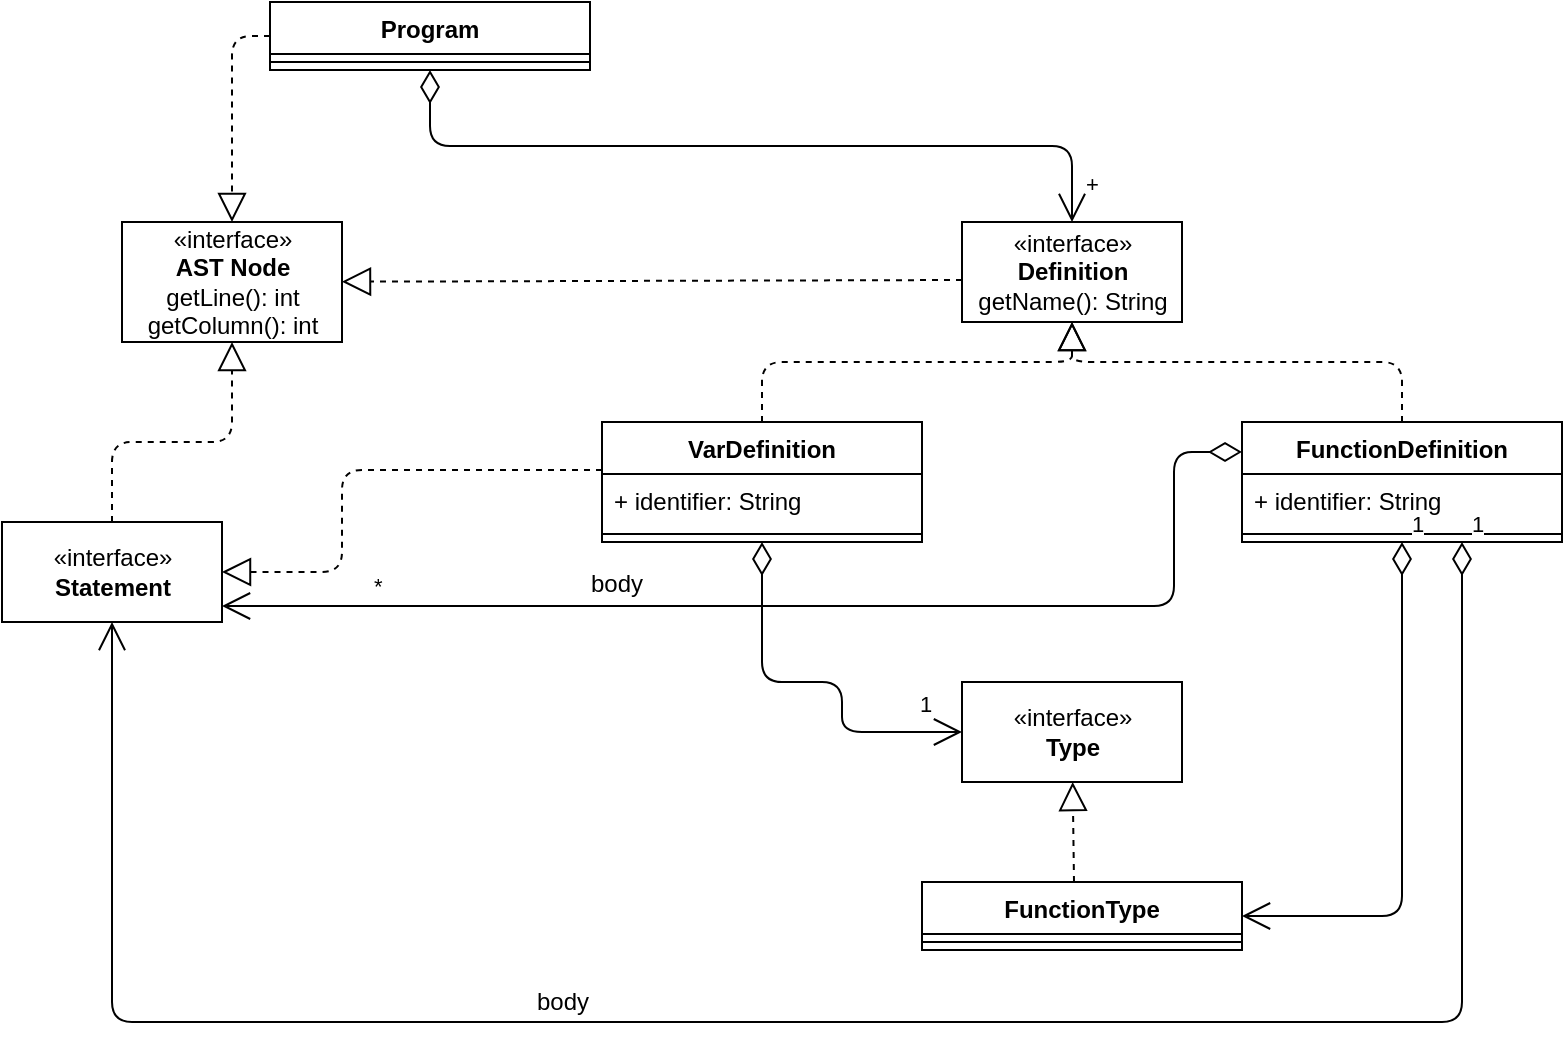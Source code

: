 <mxfile version="12.6.5" type="onedrive" pages="6"><diagram id="I325NijL5zkN1-vqpuFT" name="Page-1"><mxGraphModel dx="1038" dy="531" grid="1" gridSize="10" guides="1" tooltips="1" connect="1" arrows="1" fold="1" page="1" pageScale="1" pageWidth="1169" pageHeight="827" math="0" shadow="0"><root><mxCell id="0"/><mxCell id="1" parent="0"/><mxCell id="um0LMLM6ZHAV9N1wgoyR-1" value="Program" style="swimlane;fontStyle=1;align=center;verticalAlign=top;childLayout=stackLayout;horizontal=1;startSize=26;horizontalStack=0;resizeParent=1;resizeParentMax=0;resizeLast=0;collapsible=1;marginBottom=0;" vertex="1" parent="1"><mxGeometry x="448" y="278" width="160" height="34" as="geometry"/></mxCell><mxCell id="um0LMLM6ZHAV9N1wgoyR-2" value="" style="line;strokeWidth=1;fillColor=none;align=left;verticalAlign=middle;spacingTop=-1;spacingLeft=3;spacingRight=3;rotatable=0;labelPosition=right;points=[];portConstraint=eastwest;" vertex="1" parent="um0LMLM6ZHAV9N1wgoyR-1"><mxGeometry y="26" width="160" height="8" as="geometry"/></mxCell><mxCell id="um0LMLM6ZHAV9N1wgoyR-3" value="«interface»&lt;br&gt;&lt;b&gt;Definition&lt;/b&gt;&lt;br&gt;getName(): String" style="html=1;" vertex="1" parent="1"><mxGeometry x="794" y="388" width="110" height="50" as="geometry"/></mxCell><mxCell id="um0LMLM6ZHAV9N1wgoyR-4" value="VarDefinition" style="swimlane;fontStyle=1;align=center;verticalAlign=top;childLayout=stackLayout;horizontal=1;startSize=26;horizontalStack=0;resizeParent=1;resizeParentMax=0;resizeLast=0;collapsible=1;marginBottom=0;" vertex="1" parent="1"><mxGeometry x="614" y="488" width="160" height="60" as="geometry"/></mxCell><mxCell id="um0LMLM6ZHAV9N1wgoyR-5" value="+ identifier: String" style="text;strokeColor=none;fillColor=none;align=left;verticalAlign=top;spacingLeft=4;spacingRight=4;overflow=hidden;rotatable=0;points=[[0,0.5],[1,0.5]];portConstraint=eastwest;" vertex="1" parent="um0LMLM6ZHAV9N1wgoyR-4"><mxGeometry y="26" width="160" height="26" as="geometry"/></mxCell><mxCell id="um0LMLM6ZHAV9N1wgoyR-6" value="" style="line;strokeWidth=1;fillColor=none;align=left;verticalAlign=middle;spacingTop=-1;spacingLeft=3;spacingRight=3;rotatable=0;labelPosition=right;points=[];portConstraint=eastwest;" vertex="1" parent="um0LMLM6ZHAV9N1wgoyR-4"><mxGeometry y="52" width="160" height="8" as="geometry"/></mxCell><mxCell id="um0LMLM6ZHAV9N1wgoyR-7" value="FunctionDefinition" style="swimlane;fontStyle=1;align=center;verticalAlign=top;childLayout=stackLayout;horizontal=1;startSize=26;horizontalStack=0;resizeParent=1;resizeParentMax=0;resizeLast=0;collapsible=1;marginBottom=0;" vertex="1" parent="1"><mxGeometry x="934" y="488" width="160" height="60" as="geometry"/></mxCell><mxCell id="um0LMLM6ZHAV9N1wgoyR-8" value="+ identifier: String" style="text;strokeColor=none;fillColor=none;align=left;verticalAlign=top;spacingLeft=4;spacingRight=4;overflow=hidden;rotatable=0;points=[[0,0.5],[1,0.5]];portConstraint=eastwest;" vertex="1" parent="um0LMLM6ZHAV9N1wgoyR-7"><mxGeometry y="26" width="160" height="26" as="geometry"/></mxCell><mxCell id="um0LMLM6ZHAV9N1wgoyR-9" value="" style="line;strokeWidth=1;fillColor=none;align=left;verticalAlign=middle;spacingTop=-1;spacingLeft=3;spacingRight=3;rotatable=0;labelPosition=right;points=[];portConstraint=eastwest;" vertex="1" parent="um0LMLM6ZHAV9N1wgoyR-7"><mxGeometry y="52" width="160" height="8" as="geometry"/></mxCell><mxCell id="um0LMLM6ZHAV9N1wgoyR-10" value="«interface»&lt;br&gt;&lt;b&gt;Type&lt;/b&gt;" style="html=1;" vertex="1" parent="1"><mxGeometry x="794" y="618" width="110" height="50" as="geometry"/></mxCell><mxCell id="um0LMLM6ZHAV9N1wgoyR-11" value="1" style="endArrow=open;html=1;endSize=12;startArrow=diamondThin;startSize=14;startFill=0;edgeStyle=orthogonalEdgeStyle;align=left;verticalAlign=bottom;strokeWidth=1;entryX=0;entryY=0.5;entryDx=0;entryDy=0;" edge="1" parent="1" source="um0LMLM6ZHAV9N1wgoyR-4" target="um0LMLM6ZHAV9N1wgoyR-10"><mxGeometry x="0.758" y="5" relative="1" as="geometry"><mxPoint x="694" y="578" as="sourcePoint"/><mxPoint x="794" y="618" as="targetPoint"/><Array as="points"><mxPoint x="694" y="618"/><mxPoint x="734" y="618"/><mxPoint x="734" y="643"/></Array><mxPoint as="offset"/></mxGeometry></mxCell><mxCell id="um0LMLM6ZHAV9N1wgoyR-12" value="*" style="endArrow=open;html=1;endSize=12;startArrow=diamondThin;startSize=14;startFill=0;edgeStyle=orthogonalEdgeStyle;align=left;verticalAlign=bottom;strokeWidth=1;exitX=0;exitY=0.25;exitDx=0;exitDy=0;" edge="1" parent="1" source="um0LMLM6ZHAV9N1wgoyR-7" target="um0LMLM6ZHAV9N1wgoyR-19"><mxGeometry x="0.75" y="-1" relative="1" as="geometry"><mxPoint x="794" y="508" as="sourcePoint"/><mxPoint x="954" y="508" as="targetPoint"/><mxPoint as="offset"/><Array as="points"><mxPoint x="900" y="503"/><mxPoint x="900" y="580"/></Array></mxGeometry></mxCell><mxCell id="um0LMLM6ZHAV9N1wgoyR-13" value="body" style="text;html=1;align=center;verticalAlign=middle;resizable=0;points=[];labelBackgroundColor=#ffffff;" vertex="1" connectable="0" parent="um0LMLM6ZHAV9N1wgoyR-12"><mxGeometry x="0.13" y="-4" relative="1" as="geometry"><mxPoint x="-59" y="-7.5" as="offset"/></mxGeometry></mxCell><mxCell id="um0LMLM6ZHAV9N1wgoyR-14" value="" style="endArrow=block;dashed=1;endFill=0;endSize=12;html=1;strokeWidth=1;entryX=0.5;entryY=1;entryDx=0;entryDy=0;exitX=0.5;exitY=0;exitDx=0;exitDy=0;" edge="1" parent="1" source="um0LMLM6ZHAV9N1wgoyR-4" target="um0LMLM6ZHAV9N1wgoyR-3"><mxGeometry width="160" relative="1" as="geometry"><mxPoint x="634" y="448" as="sourcePoint"/><mxPoint x="794" y="448" as="targetPoint"/><Array as="points"><mxPoint x="694" y="458"/><mxPoint x="849" y="458"/></Array></mxGeometry></mxCell><mxCell id="um0LMLM6ZHAV9N1wgoyR-15" value="" style="endArrow=block;dashed=1;endFill=0;endSize=12;html=1;strokeWidth=1;exitX=0.5;exitY=0;exitDx=0;exitDy=0;entryX=0.5;entryY=1;entryDx=0;entryDy=0;" edge="1" parent="1" source="um0LMLM6ZHAV9N1wgoyR-7" target="um0LMLM6ZHAV9N1wgoyR-3"><mxGeometry width="160" relative="1" as="geometry"><mxPoint x="704" y="498" as="sourcePoint"/><mxPoint x="844" y="438" as="targetPoint"/><Array as="points"><mxPoint x="1014" y="458"/><mxPoint x="849" y="458"/></Array></mxGeometry></mxCell><mxCell id="um0LMLM6ZHAV9N1wgoyR-16" value="+" style="endArrow=open;html=1;endSize=12;startArrow=diamondThin;startSize=14;startFill=0;edgeStyle=orthogonalEdgeStyle;align=left;verticalAlign=bottom;strokeWidth=1;entryX=0.5;entryY=0;entryDx=0;entryDy=0;exitX=0.5;exitY=1;exitDx=0;exitDy=0;" edge="1" parent="1" source="um0LMLM6ZHAV9N1wgoyR-1" target="um0LMLM6ZHAV9N1wgoyR-3"><mxGeometry x="0.95" y="5" relative="1" as="geometry"><mxPoint x="284" y="418" as="sourcePoint"/><mxPoint x="444" y="418" as="targetPoint"/><mxPoint as="offset"/></mxGeometry></mxCell><mxCell id="um0LMLM6ZHAV9N1wgoyR-17" value="«interface»&lt;br&gt;&lt;b&gt;AST Node&lt;/b&gt;&lt;br&gt;getLine(): int&lt;br&gt;getColumn(): int" style="html=1;" vertex="1" parent="1"><mxGeometry x="374" y="388" width="110" height="60" as="geometry"/></mxCell><mxCell id="um0LMLM6ZHAV9N1wgoyR-18" value="" style="endArrow=block;dashed=1;endFill=0;endSize=12;html=1;strokeWidth=1;entryX=0.5;entryY=0;entryDx=0;entryDy=0;" edge="1" parent="1" source="um0LMLM6ZHAV9N1wgoyR-1" target="um0LMLM6ZHAV9N1wgoyR-17"><mxGeometry width="160" relative="1" as="geometry"><mxPoint x="474" y="288" as="sourcePoint"/><mxPoint x="484" y="338" as="targetPoint"/><Array as="points"><mxPoint x="429" y="295"/></Array></mxGeometry></mxCell><mxCell id="um0LMLM6ZHAV9N1wgoyR-19" value="«interface»&lt;br&gt;&lt;b&gt;Statement&lt;/b&gt;" style="html=1;" vertex="1" parent="1"><mxGeometry x="314" y="538" width="110" height="50" as="geometry"/></mxCell><mxCell id="um0LMLM6ZHAV9N1wgoyR-20" value="" style="endArrow=block;dashed=1;endFill=0;endSize=12;html=1;strokeWidth=1;" edge="1" parent="1" target="um0LMLM6ZHAV9N1wgoyR-19"><mxGeometry width="160" relative="1" as="geometry"><mxPoint x="614" y="512" as="sourcePoint"/><mxPoint x="524" y="508" as="targetPoint"/><Array as="points"><mxPoint x="484" y="512"/><mxPoint x="484" y="563"/></Array></mxGeometry></mxCell><mxCell id="um0LMLM6ZHAV9N1wgoyR-21" value="" style="endArrow=block;dashed=1;endFill=0;endSize=12;html=1;strokeWidth=1;" edge="1" parent="1" source="um0LMLM6ZHAV9N1wgoyR-19" target="um0LMLM6ZHAV9N1wgoyR-17"><mxGeometry width="160" relative="1" as="geometry"><mxPoint x="174" y="438" as="sourcePoint"/><mxPoint x="334" y="438" as="targetPoint"/><Array as="points"><mxPoint x="369" y="498"/><mxPoint x="429" y="498"/></Array></mxGeometry></mxCell><mxCell id="um0LMLM6ZHAV9N1wgoyR-22" value="" style="endArrow=block;dashed=1;endFill=0;endSize=12;html=1;strokeWidth=1;" edge="1" parent="1" target="um0LMLM6ZHAV9N1wgoyR-17"><mxGeometry width="160" relative="1" as="geometry"><mxPoint x="794" y="417" as="sourcePoint"/><mxPoint x="704" y="428" as="targetPoint"/></mxGeometry></mxCell><mxCell id="um0LMLM6ZHAV9N1wgoyR-23" value="FunctionType" style="swimlane;fontStyle=1;align=center;verticalAlign=top;childLayout=stackLayout;horizontal=1;startSize=26;horizontalStack=0;resizeParent=1;resizeParentMax=0;resizeLast=0;collapsible=1;marginBottom=0;" vertex="1" parent="1"><mxGeometry x="774" y="718" width="160" height="34" as="geometry"/></mxCell><mxCell id="um0LMLM6ZHAV9N1wgoyR-24" value="" style="line;strokeWidth=1;fillColor=none;align=left;verticalAlign=middle;spacingTop=-1;spacingLeft=3;spacingRight=3;rotatable=0;labelPosition=right;points=[];portConstraint=eastwest;" vertex="1" parent="um0LMLM6ZHAV9N1wgoyR-23"><mxGeometry y="26" width="160" height="8" as="geometry"/></mxCell><mxCell id="um0LMLM6ZHAV9N1wgoyR-25" value="" style="endArrow=block;dashed=1;endFill=0;endSize=12;html=1;strokeWidth=1;" edge="1" parent="1" target="um0LMLM6ZHAV9N1wgoyR-10"><mxGeometry width="160" relative="1" as="geometry"><mxPoint x="850" y="718" as="sourcePoint"/><mxPoint x="354" y="778" as="targetPoint"/></mxGeometry></mxCell><mxCell id="um0LMLM6ZHAV9N1wgoyR-26" value="1" style="endArrow=open;html=1;endSize=12;startArrow=diamondThin;startSize=14;startFill=0;edgeStyle=orthogonalEdgeStyle;align=left;verticalAlign=bottom;strokeWidth=1;entryX=1;entryY=0.5;entryDx=0;entryDy=0;" edge="1" parent="1" source="um0LMLM6ZHAV9N1wgoyR-7" target="um0LMLM6ZHAV9N1wgoyR-23"><mxGeometry x="-1" y="3" relative="1" as="geometry"><mxPoint x="954" y="658" as="sourcePoint"/><mxPoint x="1114" y="658" as="targetPoint"/></mxGeometry></mxCell><mxCell id="um0LMLM6ZHAV9N1wgoyR-27" value="1" style="endArrow=open;html=1;endSize=12;startArrow=diamondThin;startSize=14;startFill=0;edgeStyle=orthogonalEdgeStyle;align=left;verticalAlign=bottom;" edge="1" parent="1" source="um0LMLM6ZHAV9N1wgoyR-7" target="um0LMLM6ZHAV9N1wgoyR-19"><mxGeometry x="-1" y="3" relative="1" as="geometry"><mxPoint x="454" y="628" as="sourcePoint"/><mxPoint x="614" y="628" as="targetPoint"/><Array as="points"><mxPoint x="1044" y="788"/><mxPoint x="369" y="788"/></Array></mxGeometry></mxCell><mxCell id="um0LMLM6ZHAV9N1wgoyR-28" value="body" style="text;html=1;align=center;verticalAlign=middle;resizable=0;points=[];autosize=1;" vertex="1" parent="1"><mxGeometry x="574" y="768" width="40" height="20" as="geometry"/></mxCell></root></mxGraphModel></diagram><diagram name="Expression" id="3B-zcJiUFLbaZr1oaNFj"><mxGraphModel dx="2207" dy="531" grid="1" gridSize="10" guides="1" tooltips="1" connect="1" arrows="1" fold="1" page="1" pageScale="1" pageWidth="1169" pageHeight="827" math="0" shadow="0"><root><mxCell id="0"/><mxCell id="1" parent="0"/><mxCell id="ZNUSGBjchQqHy3ZGtJuJ-1" value="Variable" style="swimlane;fontStyle=1;align=center;verticalAlign=top;childLayout=stackLayout;horizontal=1;startSize=26;horizontalStack=0;resizeParent=1;resizeParentMax=0;resizeLast=0;collapsible=1;marginBottom=0;shadow=0;" parent="1" vertex="1"><mxGeometry x="88.0" y="298.4" width="160" height="60" as="geometry"/></mxCell><mxCell id="ZNUSGBjchQqHy3ZGtJuJ-2" value="+ name: String" style="text;strokeColor=none;fillColor=none;align=left;verticalAlign=top;spacingLeft=4;spacingRight=4;overflow=hidden;rotatable=0;points=[[0,0.5],[1,0.5]];portConstraint=eastwest;shadow=0;" parent="ZNUSGBjchQqHy3ZGtJuJ-1" vertex="1"><mxGeometry y="26" width="160" height="26" as="geometry"/></mxCell><mxCell id="ZNUSGBjchQqHy3ZGtJuJ-3" value="" style="line;strokeWidth=1;fillColor=none;align=left;verticalAlign=middle;spacingTop=-1;spacingLeft=3;spacingRight=3;rotatable=0;labelPosition=right;points=[];portConstraint=eastwest;shadow=0;" parent="ZNUSGBjchQqHy3ZGtJuJ-1" vertex="1"><mxGeometry y="52" width="160" height="8" as="geometry"/></mxCell><mxCell id="ZNUSGBjchQqHy3ZGtJuJ-4" value="IntLiteral" style="swimlane;fontStyle=1;align=center;verticalAlign=top;childLayout=stackLayout;horizontal=1;startSize=26;horizontalStack=0;resizeParent=1;resizeParentMax=0;resizeLast=0;collapsible=1;marginBottom=0;shadow=0;" parent="1" vertex="1"><mxGeometry x="101.0" y="489.6" width="160" height="60" as="geometry"/></mxCell><mxCell id="ZNUSGBjchQqHy3ZGtJuJ-5" value="+ value: int" style="text;strokeColor=none;fillColor=none;align=left;verticalAlign=top;spacingLeft=4;spacingRight=4;overflow=hidden;rotatable=0;points=[[0,0.5],[1,0.5]];portConstraint=eastwest;shadow=0;" parent="ZNUSGBjchQqHy3ZGtJuJ-4" vertex="1"><mxGeometry y="26" width="160" height="26" as="geometry"/></mxCell><mxCell id="ZNUSGBjchQqHy3ZGtJuJ-6" value="" style="line;strokeWidth=1;fillColor=none;align=left;verticalAlign=middle;spacingTop=-1;spacingLeft=3;spacingRight=3;rotatable=0;labelPosition=right;points=[];portConstraint=eastwest;shadow=0;" parent="ZNUSGBjchQqHy3ZGtJuJ-4" vertex="1"><mxGeometry y="52" width="160" height="8" as="geometry"/></mxCell><mxCell id="ZNUSGBjchQqHy3ZGtJuJ-7" value="Arithmetic" style="swimlane;fontStyle=1;align=center;verticalAlign=top;childLayout=stackLayout;horizontal=1;startSize=26;horizontalStack=0;resizeParent=1;resizeParentMax=0;resizeLast=0;collapsible=1;marginBottom=0;shadow=0;" parent="1" vertex="1"><mxGeometry x="248.0" y="594.0" width="160" height="60" as="geometry"/></mxCell><mxCell id="ZNUSGBjchQqHy3ZGtJuJ-8" value="+ operand: String" style="text;strokeColor=none;fillColor=none;align=left;verticalAlign=top;spacingLeft=4;spacingRight=4;overflow=hidden;rotatable=0;points=[[0,0.5],[1,0.5]];portConstraint=eastwest;shadow=0;" parent="ZNUSGBjchQqHy3ZGtJuJ-7" vertex="1"><mxGeometry y="26" width="160" height="26" as="geometry"/></mxCell><mxCell id="ZNUSGBjchQqHy3ZGtJuJ-9" value="" style="line;strokeWidth=1;fillColor=none;align=left;verticalAlign=middle;spacingTop=-1;spacingLeft=3;spacingRight=3;rotatable=0;labelPosition=right;points=[];portConstraint=eastwest;shadow=0;" parent="ZNUSGBjchQqHy3ZGtJuJ-7" vertex="1"><mxGeometry y="52" width="160" height="8" as="geometry"/></mxCell><mxCell id="ZNUSGBjchQqHy3ZGtJuJ-10" value="UnaryMinus" style="swimlane;fontStyle=1;align=center;verticalAlign=top;childLayout=stackLayout;horizontal=1;startSize=26;horizontalStack=0;resizeParent=1;resizeParentMax=0;resizeLast=0;collapsible=1;marginBottom=0;shadow=0;" parent="1" vertex="1"><mxGeometry x="293.2" y="38.0" width="160" height="34" as="geometry"/></mxCell><mxCell id="ZNUSGBjchQqHy3ZGtJuJ-12" value="" style="line;strokeWidth=1;fillColor=none;align=left;verticalAlign=middle;spacingTop=-1;spacingLeft=3;spacingRight=3;rotatable=0;labelPosition=right;points=[];portConstraint=eastwest;shadow=0;" parent="ZNUSGBjchQqHy3ZGtJuJ-10" vertex="1"><mxGeometry y="26" width="160" height="8" as="geometry"/></mxCell><mxCell id="ZNUSGBjchQqHy3ZGtJuJ-13" value="«interface»&lt;br&gt;&lt;b&gt;Expression&lt;/b&gt;" style="html=1;shadow=0;" parent="1" vertex="1"><mxGeometry x="408.0" y="272.1" width="226.8" height="112.6" as="geometry"/></mxCell><mxCell id="ZNUSGBjchQqHy3ZGtJuJ-14" value="" style="endArrow=block;dashed=1;endFill=0;endSize=12;html=1;shadow=0;" parent="1" source="ZNUSGBjchQqHy3ZGtJuJ-1" target="ZNUSGBjchQqHy3ZGtJuJ-13" edge="1"><mxGeometry width="160" relative="1" as="geometry"><mxPoint x="444.8" y="421.4" as="sourcePoint"/><mxPoint x="614.8" y="541.4" as="targetPoint"/></mxGeometry></mxCell><mxCell id="ZNUSGBjchQqHy3ZGtJuJ-15" value="" style="endArrow=block;dashed=1;endFill=0;endSize=12;html=1;shadow=0;" parent="1" edge="1"><mxGeometry width="160" relative="1" as="geometry"><mxPoint x="173.2" y="489.6" as="sourcePoint"/><mxPoint x="407.2" y="379.6" as="targetPoint"/><Array as="points"><mxPoint x="173.2" y="459.6"/><mxPoint x="343.2" y="459.6"/><mxPoint x="343.2" y="379.6"/></Array></mxGeometry></mxCell><mxCell id="ZNUSGBjchQqHy3ZGtJuJ-16" value="" style="endArrow=block;dashed=1;endFill=0;endSize=12;html=1;exitX=0.75;exitY=0;exitDx=0;exitDy=0;entryX=0.397;entryY=1;entryDx=0;entryDy=0;entryPerimeter=0;shadow=0;" parent="1" source="ZNUSGBjchQqHy3ZGtJuJ-7" target="ZNUSGBjchQqHy3ZGtJuJ-13" edge="1"><mxGeometry width="160" relative="1" as="geometry"><mxPoint x="424.8" y="441.4" as="sourcePoint"/><mxPoint x="574.8" y="331.4" as="targetPoint"/><Array as="points"><mxPoint x="368.0" y="514.0"/><mxPoint x="498.0" y="514.0"/></Array></mxGeometry></mxCell><mxCell id="ZNUSGBjchQqHy3ZGtJuJ-17" value="" style="endArrow=block;dashed=1;endFill=0;endSize=12;html=1;entryX=0.199;entryY=0;entryDx=0;entryDy=0;entryPerimeter=0;shadow=0;" parent="1" source="ZNUSGBjchQqHy3ZGtJuJ-10" target="ZNUSGBjchQqHy3ZGtJuJ-13" edge="1"><mxGeometry width="160" relative="1" as="geometry"><mxPoint x="634.8" y="435.4" as="sourcePoint"/><mxPoint x="584.8" y="341.4" as="targetPoint"/><Array as="points"><mxPoint x="374.2" y="189.6"/><mxPoint x="453.2" y="189.6"/></Array></mxGeometry></mxCell><mxCell id="ZNUSGBjchQqHy3ZGtJuJ-18" value="UnaryNot" style="swimlane;fontStyle=1;align=center;verticalAlign=top;childLayout=stackLayout;horizontal=1;startSize=26;horizontalStack=0;resizeParent=1;resizeParentMax=0;resizeLast=0;collapsible=1;marginBottom=0;shadow=0;" parent="1" vertex="1"><mxGeometry x="88.0" y="38.0" width="160" height="34" as="geometry"/></mxCell><mxCell id="ZNUSGBjchQqHy3ZGtJuJ-19" value="" style="line;strokeWidth=1;fillColor=none;align=left;verticalAlign=middle;spacingTop=-1;spacingLeft=3;spacingRight=3;rotatable=0;labelPosition=right;points=[];portConstraint=eastwest;shadow=0;" parent="ZNUSGBjchQqHy3ZGtJuJ-18" vertex="1"><mxGeometry y="26" width="160" height="8" as="geometry"/></mxCell><mxCell id="ZNUSGBjchQqHy3ZGtJuJ-20" value="" style="endArrow=block;dashed=1;endFill=0;endSize=12;html=1;entryX=0.111;entryY=0;entryDx=0;entryDy=0;entryPerimeter=0;shadow=0;" parent="1" target="ZNUSGBjchQqHy3ZGtJuJ-13" edge="1"><mxGeometry width="160" relative="1" as="geometry"><mxPoint x="223.2" y="71.6" as="sourcePoint"/><mxPoint x="644.8" y="299.2" as="targetPoint"/><Array as="points"><mxPoint x="223.2" y="189.6"/><mxPoint x="323.2" y="189.6"/><mxPoint x="323.2" y="229.6"/><mxPoint x="433.2" y="229.6"/></Array></mxGeometry></mxCell><mxCell id="ZNUSGBjchQqHy3ZGtJuJ-21" value="Comparisson" style="swimlane;fontStyle=1;align=center;verticalAlign=top;childLayout=stackLayout;horizontal=1;startSize=26;horizontalStack=0;resizeParent=1;resizeParentMax=0;resizeLast=0;collapsible=1;marginBottom=0;shadow=0;" parent="1" vertex="1"><mxGeometry x="848.0" y="298.4" width="160" height="60" as="geometry"><mxRectangle x="860" y="-70" width="110" height="26" as="alternateBounds"/></mxGeometry></mxCell><mxCell id="ZNUSGBjchQqHy3ZGtJuJ-22" value="+ operand: String" style="text;strokeColor=none;fillColor=none;align=left;verticalAlign=top;spacingLeft=4;spacingRight=4;overflow=hidden;rotatable=0;points=[[0,0.5],[1,0.5]];portConstraint=eastwest;shadow=0;" parent="ZNUSGBjchQqHy3ZGtJuJ-21" vertex="1"><mxGeometry y="26" width="160" height="26" as="geometry"/></mxCell><mxCell id="ZNUSGBjchQqHy3ZGtJuJ-23" value="" style="line;strokeWidth=1;fillColor=none;align=left;verticalAlign=middle;spacingTop=-1;spacingLeft=3;spacingRight=3;rotatable=0;labelPosition=right;points=[];portConstraint=eastwest;shadow=0;" parent="ZNUSGBjchQqHy3ZGtJuJ-21" vertex="1"><mxGeometry y="52" width="160" height="8" as="geometry"/></mxCell><mxCell id="ZNUSGBjchQqHy3ZGtJuJ-24" value="" style="endArrow=block;dashed=1;endFill=0;endSize=12;html=1;entryX=1;entryY=0.5;entryDx=0;entryDy=0;exitX=-0.015;exitY=0.1;exitDx=0;exitDy=0;exitPerimeter=0;shadow=0;" parent="1" source="ZNUSGBjchQqHy3ZGtJuJ-22" target="ZNUSGBjchQqHy3ZGtJuJ-13" edge="1"><mxGeometry width="160" relative="1" as="geometry"><mxPoint x="521.8" y="181.4" as="sourcePoint"/><mxPoint x="681.8" y="181.4" as="targetPoint"/></mxGeometry></mxCell><mxCell id="ZNUSGBjchQqHy3ZGtJuJ-25" value="2" style="endArrow=open;html=1;endSize=12;startArrow=diamondThin;startSize=14;startFill=0;edgeStyle=orthogonalEdgeStyle;align=left;verticalAlign=bottom;exitX=0;exitY=0.25;exitDx=0;exitDy=0;entryX=1;entryY=0.25;entryDx=0;entryDy=0;shadow=0;" parent="1" source="ZNUSGBjchQqHy3ZGtJuJ-21" target="ZNUSGBjchQqHy3ZGtJuJ-13" edge="1"><mxGeometry x="0.911" relative="1" as="geometry"><mxPoint x="824.8" y="106.4" as="sourcePoint"/><mxPoint x="614.8" y="281.4" as="targetPoint"/><mxPoint as="offset"/></mxGeometry></mxCell><mxCell id="ZNUSGBjchQqHy3ZGtJuJ-26" value="Logical" style="swimlane;fontStyle=1;align=center;verticalAlign=top;childLayout=stackLayout;horizontal=1;startSize=26;horizontalStack=0;resizeParent=1;resizeParentMax=0;resizeLast=0;collapsible=1;marginBottom=0;shadow=0;" parent="1" vertex="1"><mxGeometry x="848.0" y="124.0" width="160" height="60" as="geometry"/></mxCell><mxCell id="ZNUSGBjchQqHy3ZGtJuJ-27" value="+ operand: String" style="text;strokeColor=none;fillColor=none;align=left;verticalAlign=top;spacingLeft=4;spacingRight=4;overflow=hidden;rotatable=0;points=[[0,0.5],[1,0.5]];portConstraint=eastwest;shadow=0;" parent="ZNUSGBjchQqHy3ZGtJuJ-26" vertex="1"><mxGeometry y="26" width="160" height="26" as="geometry"/></mxCell><mxCell id="ZNUSGBjchQqHy3ZGtJuJ-28" value="" style="line;strokeWidth=1;fillColor=none;align=left;verticalAlign=middle;spacingTop=-1;spacingLeft=3;spacingRight=3;rotatable=0;labelPosition=right;points=[];portConstraint=eastwest;shadow=0;" parent="ZNUSGBjchQqHy3ZGtJuJ-26" vertex="1"><mxGeometry y="52" width="160" height="8" as="geometry"/></mxCell><mxCell id="ZNUSGBjchQqHy3ZGtJuJ-29" value="" style="endArrow=block;dashed=1;endFill=0;endSize=12;html=1;shadow=0;" parent="1" source="ZNUSGBjchQqHy3ZGtJuJ-26" target="ZNUSGBjchQqHy3ZGtJuJ-13" edge="1"><mxGeometry width="160" relative="1" as="geometry"><mxPoint x="484.8" y="141.4" as="sourcePoint"/><mxPoint x="534.8" y="191.4" as="targetPoint"/></mxGeometry></mxCell><mxCell id="ZNUSGBjchQqHy3ZGtJuJ-30" value="2" style="endArrow=open;html=1;endSize=12;startArrow=diamondThin;startSize=14;startFill=0;edgeStyle=orthogonalEdgeStyle;align=left;verticalAlign=bottom;entryX=0.97;entryY=0.012;entryDx=0;entryDy=0;entryPerimeter=0;shadow=0;" parent="1" source="ZNUSGBjchQqHy3ZGtJuJ-26" target="ZNUSGBjchQqHy3ZGtJuJ-13" edge="1"><mxGeometry x="0.849" y="-18" relative="1" as="geometry"><mxPoint x="532.8" y="141.4" as="sourcePoint"/><mxPoint x="504.8" y="191.4" as="targetPoint"/><mxPoint as="offset"/></mxGeometry></mxCell><mxCell id="ZNUSGBjchQqHy3ZGtJuJ-31" value="Indexing" style="swimlane;fontStyle=1;align=center;verticalAlign=top;childLayout=stackLayout;horizontal=1;startSize=26;horizontalStack=0;resizeParent=1;resizeParentMax=0;resizeLast=0;collapsible=1;marginBottom=0;shadow=0;" parent="1" vertex="1"><mxGeometry x="607.0" y="529.6" width="160" height="34" as="geometry"/></mxCell><mxCell id="ZNUSGBjchQqHy3ZGtJuJ-33" value="" style="line;strokeWidth=1;fillColor=none;align=left;verticalAlign=middle;spacingTop=-1;spacingLeft=3;spacingRight=3;rotatable=0;labelPosition=right;points=[];portConstraint=eastwest;shadow=0;" parent="ZNUSGBjchQqHy3ZGtJuJ-31" vertex="1"><mxGeometry y="26" width="160" height="8" as="geometry"/></mxCell><mxCell id="ZNUSGBjchQqHy3ZGtJuJ-37" value="2" style="endArrow=open;html=1;endSize=12;startArrow=diamondThin;startSize=14;startFill=0;edgeStyle=orthogonalEdgeStyle;align=left;verticalAlign=bottom;entryX=0.206;entryY=0.999;entryDx=0;entryDy=0;entryPerimeter=0;shadow=0;" parent="1" source="ZNUSGBjchQqHy3ZGtJuJ-7" target="ZNUSGBjchQqHy3ZGtJuJ-13" edge="1"><mxGeometry x="0.847" y="-7" relative="1" as="geometry"><mxPoint x="468.0" y="544.0" as="sourcePoint"/><mxPoint x="628.0" y="544.0" as="targetPoint"/><mxPoint as="offset"/></mxGeometry></mxCell><mxCell id="ZNUSGBjchQqHy3ZGtJuJ-38" value="1" style="endArrow=open;html=1;endSize=12;startArrow=diamondThin;startSize=14;startFill=0;edgeStyle=orthogonalEdgeStyle;align=left;verticalAlign=bottom;shadow=0;" parent="1" source="ZNUSGBjchQqHy3ZGtJuJ-18" target="ZNUSGBjchQqHy3ZGtJuJ-13" edge="1"><mxGeometry x="0.936" relative="1" as="geometry"><mxPoint x="803.0" y="558.4" as="sourcePoint"/><mxPoint x="803.058" y="329.1" as="targetPoint"/><mxPoint as="offset"/><Array as="points"><mxPoint x="168.2" y="139.6"/><mxPoint x="203.2" y="139.6"/><mxPoint x="203.2" y="279.6"/></Array></mxGeometry></mxCell><mxCell id="ZNUSGBjchQqHy3ZGtJuJ-39" value="Addition" style="swimlane;fontStyle=1;align=center;verticalAlign=top;childLayout=stackLayout;horizontal=1;startSize=26;horizontalStack=0;resizeParent=1;resizeParentMax=0;resizeLast=0;collapsible=1;marginBottom=0;shadow=0;" parent="1" vertex="1"><mxGeometry x="435.0" y="754.0" width="160" height="34" as="geometry"/></mxCell><mxCell id="ZNUSGBjchQqHy3ZGtJuJ-40" value="" style="line;strokeWidth=1;fillColor=none;align=left;verticalAlign=middle;spacingTop=-1;spacingLeft=3;spacingRight=3;rotatable=0;labelPosition=right;points=[];portConstraint=eastwest;shadow=0;" parent="ZNUSGBjchQqHy3ZGtJuJ-39" vertex="1"><mxGeometry y="26" width="160" height="8" as="geometry"/></mxCell><mxCell id="owzN107KyLGrgmoh9vFZ-10" value="Mod" style="swimlane;fontStyle=1;align=center;verticalAlign=top;childLayout=stackLayout;horizontal=1;startSize=26;horizontalStack=0;resizeParent=1;resizeParentMax=0;resizeLast=0;collapsible=1;marginBottom=0;shadow=0;" parent="1" vertex="1"><mxGeometry x="623.2" y="754.0" width="160" height="34" as="geometry"/></mxCell><mxCell id="owzN107KyLGrgmoh9vFZ-11" value="" style="line;strokeWidth=1;fillColor=none;align=left;verticalAlign=middle;spacingTop=-1;spacingLeft=3;spacingRight=3;rotatable=0;labelPosition=right;points=[];portConstraint=eastwest;shadow=0;" parent="owzN107KyLGrgmoh9vFZ-10" vertex="1"><mxGeometry y="26" width="160" height="8" as="geometry"/></mxCell><mxCell id="ZNUSGBjchQqHy3ZGtJuJ-41" value="" style="endArrow=block;endSize=16;endFill=0;html=1;shadow=0;" parent="1" source="ZNUSGBjchQqHy3ZGtJuJ-39" target="ZNUSGBjchQqHy3ZGtJuJ-7" edge="1"><mxGeometry width="160" relative="1" as="geometry"><mxPoint x="78.0" y="774.0" as="sourcePoint"/><mxPoint x="238.0" y="774.0" as="targetPoint"/></mxGeometry></mxCell><mxCell id="ZNUSGBjchQqHy3ZGtJuJ-42" value="Substraction" style="swimlane;fontStyle=1;align=center;verticalAlign=top;childLayout=stackLayout;horizontal=1;startSize=26;horizontalStack=0;resizeParent=1;resizeParentMax=0;resizeLast=0;collapsible=1;marginBottom=0;shadow=0;" parent="1" vertex="1"><mxGeometry x="261.0" y="754.0" width="160" height="34" as="geometry"/></mxCell><mxCell id="ZNUSGBjchQqHy3ZGtJuJ-43" value="" style="line;strokeWidth=1;fillColor=none;align=left;verticalAlign=middle;spacingTop=-1;spacingLeft=3;spacingRight=3;rotatable=0;labelPosition=right;points=[];portConstraint=eastwest;shadow=0;" parent="ZNUSGBjchQqHy3ZGtJuJ-42" vertex="1"><mxGeometry y="26" width="160" height="8" as="geometry"/></mxCell><mxCell id="ZNUSGBjchQqHy3ZGtJuJ-44" value="" style="endArrow=block;endSize=16;endFill=0;html=1;shadow=0;" parent="1" source="ZNUSGBjchQqHy3ZGtJuJ-42" target="ZNUSGBjchQqHy3ZGtJuJ-7" edge="1"><mxGeometry width="160" relative="1" as="geometry"><mxPoint x="338.0" y="794.0" as="sourcePoint"/><mxPoint x="338.0" y="664.0" as="targetPoint"/></mxGeometry></mxCell><mxCell id="ZNUSGBjchQqHy3ZGtJuJ-45" value="Multiplication" style="swimlane;fontStyle=1;align=center;verticalAlign=top;childLayout=stackLayout;horizontal=1;startSize=26;horizontalStack=0;resizeParent=1;resizeParentMax=0;resizeLast=0;collapsible=1;marginBottom=0;shadow=0;" parent="1" vertex="1"><mxGeometry x="88.0" y="754.0" width="160" height="34" as="geometry"/></mxCell><mxCell id="ZNUSGBjchQqHy3ZGtJuJ-46" value="" style="line;strokeWidth=1;fillColor=none;align=left;verticalAlign=middle;spacingTop=-1;spacingLeft=3;spacingRight=3;rotatable=0;labelPosition=right;points=[];portConstraint=eastwest;shadow=0;" parent="ZNUSGBjchQqHy3ZGtJuJ-45" vertex="1"><mxGeometry y="26" width="160" height="8" as="geometry"/></mxCell><mxCell id="ZNUSGBjchQqHy3ZGtJuJ-47" value="" style="endArrow=block;endSize=16;endFill=0;html=1;shadow=0;" parent="1" source="ZNUSGBjchQqHy3ZGtJuJ-45" target="ZNUSGBjchQqHy3ZGtJuJ-7" edge="1"><mxGeometry width="160" relative="1" as="geometry"><mxPoint x="148.0" y="758.0" as="sourcePoint"/><mxPoint x="136.617" y="618.0" as="targetPoint"/></mxGeometry></mxCell><mxCell id="ZNUSGBjchQqHy3ZGtJuJ-48" value="Division" style="swimlane;fontStyle=1;align=center;verticalAlign=top;childLayout=stackLayout;horizontal=1;startSize=26;horizontalStack=0;resizeParent=1;resizeParentMax=0;resizeLast=0;collapsible=1;marginBottom=0;shadow=0;" parent="1" vertex="1"><mxGeometry x="-82.0" y="754.0" width="160" height="34" as="geometry"/></mxCell><mxCell id="ZNUSGBjchQqHy3ZGtJuJ-49" value="" style="line;strokeWidth=1;fillColor=none;align=left;verticalAlign=middle;spacingTop=-1;spacingLeft=3;spacingRight=3;rotatable=0;labelPosition=right;points=[];portConstraint=eastwest;shadow=0;" parent="ZNUSGBjchQqHy3ZGtJuJ-48" vertex="1"><mxGeometry y="26" width="160" height="8" as="geometry"/></mxCell><mxCell id="ZNUSGBjchQqHy3ZGtJuJ-50" value="" style="endArrow=block;endSize=16;endFill=0;html=1;shadow=0;" parent="1" source="ZNUSGBjchQqHy3ZGtJuJ-48" target="ZNUSGBjchQqHy3ZGtJuJ-7" edge="1"><mxGeometry width="160" relative="1" as="geometry"><mxPoint x="91.15" y="698.0" as="sourcePoint"/><mxPoint x="238.001" y="594.0" as="targetPoint"/></mxGeometry></mxCell><mxCell id="ZNUSGBjchQqHy3ZGtJuJ-51" value="GreaterThan" style="swimlane;fontStyle=1;align=center;verticalAlign=top;childLayout=stackLayout;horizontal=1;startSize=26;horizontalStack=0;resizeParent=1;resizeParentMax=0;resizeLast=0;collapsible=1;marginBottom=0;shadow=0;" parent="1" vertex="1"><mxGeometry x="1128.0" y="436.6" width="160" height="34" as="geometry"/></mxCell><mxCell id="ZNUSGBjchQqHy3ZGtJuJ-52" value="" style="line;strokeWidth=1;fillColor=none;align=left;verticalAlign=middle;spacingTop=-1;spacingLeft=3;spacingRight=3;rotatable=0;labelPosition=right;points=[];portConstraint=eastwest;shadow=0;" parent="ZNUSGBjchQqHy3ZGtJuJ-51" vertex="1"><mxGeometry y="26" width="160" height="8" as="geometry"/></mxCell><mxCell id="ZNUSGBjchQqHy3ZGtJuJ-53" value="NotEqualThan" style="swimlane;fontStyle=1;align=center;verticalAlign=top;childLayout=stackLayout;horizontal=1;startSize=26;horizontalStack=0;resizeParent=1;resizeParentMax=0;resizeLast=0;collapsible=1;marginBottom=0;shadow=0;" parent="1" vertex="1"><mxGeometry x="1128.0" y="286.2" width="160" height="34" as="geometry"/></mxCell><mxCell id="ZNUSGBjchQqHy3ZGtJuJ-54" value="" style="line;strokeWidth=1;fillColor=none;align=left;verticalAlign=middle;spacingTop=-1;spacingLeft=3;spacingRight=3;rotatable=0;labelPosition=right;points=[];portConstraint=eastwest;shadow=0;" parent="ZNUSGBjchQqHy3ZGtJuJ-53" vertex="1"><mxGeometry y="26" width="160" height="8" as="geometry"/></mxCell><mxCell id="ZNUSGBjchQqHy3ZGtJuJ-55" value="EqualThan" style="swimlane;fontStyle=1;align=center;verticalAlign=top;childLayout=stackLayout;horizontal=1;startSize=26;horizontalStack=0;resizeParent=1;resizeParentMax=0;resizeLast=0;collapsible=1;marginBottom=0;shadow=0;" parent="1" vertex="1"><mxGeometry x="1128.0" y="336.2" width="160" height="34" as="geometry"/></mxCell><mxCell id="ZNUSGBjchQqHy3ZGtJuJ-56" value="" style="line;strokeWidth=1;fillColor=none;align=left;verticalAlign=middle;spacingTop=-1;spacingLeft=3;spacingRight=3;rotatable=0;labelPosition=right;points=[];portConstraint=eastwest;shadow=0;" parent="ZNUSGBjchQqHy3ZGtJuJ-55" vertex="1"><mxGeometry y="26" width="160" height="8" as="geometry"/></mxCell><mxCell id="ZNUSGBjchQqHy3ZGtJuJ-57" value="LowerThan" style="swimlane;fontStyle=1;align=center;verticalAlign=top;childLayout=stackLayout;horizontal=1;startSize=26;horizontalStack=0;resizeParent=1;resizeParentMax=0;resizeLast=0;collapsible=1;marginBottom=0;shadow=0;" parent="1" vertex="1"><mxGeometry x="1128.0" y="389.2" width="160" height="34" as="geometry"/></mxCell><mxCell id="ZNUSGBjchQqHy3ZGtJuJ-58" value="" style="line;strokeWidth=1;fillColor=none;align=left;verticalAlign=middle;spacingTop=-1;spacingLeft=3;spacingRight=3;rotatable=0;labelPosition=right;points=[];portConstraint=eastwest;shadow=0;" parent="ZNUSGBjchQqHy3ZGtJuJ-57" vertex="1"><mxGeometry y="26" width="160" height="8" as="geometry"/></mxCell><mxCell id="ZNUSGBjchQqHy3ZGtJuJ-59" value="LowerEqualThan" style="swimlane;fontStyle=1;align=center;verticalAlign=top;childLayout=stackLayout;horizontal=1;startSize=26;horizontalStack=0;resizeParent=1;resizeParentMax=0;resizeLast=0;collapsible=1;marginBottom=0;shadow=0;" parent="1" vertex="1"><mxGeometry x="1128.0" y="236.6" width="160" height="34" as="geometry"/></mxCell><mxCell id="ZNUSGBjchQqHy3ZGtJuJ-60" value="" style="line;strokeWidth=1;fillColor=none;align=left;verticalAlign=middle;spacingTop=-1;spacingLeft=3;spacingRight=3;rotatable=0;labelPosition=right;points=[];portConstraint=eastwest;shadow=0;" parent="ZNUSGBjchQqHy3ZGtJuJ-59" vertex="1"><mxGeometry y="26" width="160" height="8" as="geometry"/></mxCell><mxCell id="ZNUSGBjchQqHy3ZGtJuJ-61" value="GreaterEqualThan" style="swimlane;fontStyle=1;align=center;verticalAlign=top;childLayout=stackLayout;horizontal=1;startSize=26;horizontalStack=0;resizeParent=1;resizeParentMax=0;resizeLast=0;collapsible=1;marginBottom=0;shadow=0;" parent="1" vertex="1"><mxGeometry x="1128.0" y="186.2" width="160" height="34" as="geometry"/></mxCell><mxCell id="ZNUSGBjchQqHy3ZGtJuJ-62" value="" style="line;strokeWidth=1;fillColor=none;align=left;verticalAlign=middle;spacingTop=-1;spacingLeft=3;spacingRight=3;rotatable=0;labelPosition=right;points=[];portConstraint=eastwest;shadow=0;" parent="ZNUSGBjchQqHy3ZGtJuJ-61" vertex="1"><mxGeometry y="26" width="160" height="8" as="geometry"/></mxCell><mxCell id="ZNUSGBjchQqHy3ZGtJuJ-63" value="" style="endArrow=block;endSize=16;endFill=0;html=1;exitX=0;exitY=0.5;exitDx=0;exitDy=0;entryX=1;entryY=0.25;entryDx=0;entryDy=0;shadow=0;" parent="1" source="ZNUSGBjchQqHy3ZGtJuJ-51" target="ZNUSGBjchQqHy3ZGtJuJ-21" edge="1"><mxGeometry width="160" relative="1" as="geometry"><mxPoint x="948.0" y="453.1" as="sourcePoint"/><mxPoint x="1108.0" y="453.1" as="targetPoint"/><Array as="points"><mxPoint x="1078.0" y="454.0"/><mxPoint x="1078.0" y="313.0"/></Array></mxGeometry></mxCell><mxCell id="ZNUSGBjchQqHy3ZGtJuJ-64" value="" style="endArrow=block;endSize=16;endFill=0;html=1;exitX=0;exitY=0.5;exitDx=0;exitDy=0;entryX=1;entryY=0.25;entryDx=0;entryDy=0;shadow=0;" parent="1" source="ZNUSGBjchQqHy3ZGtJuJ-57" edge="1"><mxGeometry width="160" relative="1" as="geometry"><mxPoint x="1128.0" y="454.6" as="sourcePoint"/><mxPoint x="1008.0" y="314.4" as="targetPoint"/><Array as="points"><mxPoint x="1078.0" y="406.0"/><mxPoint x="1078.0" y="314.0"/></Array></mxGeometry></mxCell><mxCell id="ZNUSGBjchQqHy3ZGtJuJ-65" value="" style="endArrow=block;endSize=16;endFill=0;html=1;exitX=0;exitY=0.5;exitDx=0;exitDy=0;shadow=0;" parent="1" source="ZNUSGBjchQqHy3ZGtJuJ-55" edge="1"><mxGeometry width="160" relative="1" as="geometry"><mxPoint x="1148.0" y="473.6" as="sourcePoint"/><mxPoint x="1008.0" y="314.0" as="targetPoint"/><Array as="points"><mxPoint x="1098.0" y="354.0"/><mxPoint x="1098.0" y="314.0"/></Array></mxGeometry></mxCell><mxCell id="ZNUSGBjchQqHy3ZGtJuJ-66" value="" style="endArrow=block;endSize=16;endFill=0;html=1;exitX=0;exitY=0.25;exitDx=0;exitDy=0;shadow=0;" parent="1" source="ZNUSGBjchQqHy3ZGtJuJ-53" edge="1"><mxGeometry width="160" relative="1" as="geometry"><mxPoint x="1158.0" y="483.6" as="sourcePoint"/><mxPoint x="1008.0" y="314.0" as="targetPoint"/><Array as="points"><mxPoint x="1108.0" y="294.0"/><mxPoint x="1108.0" y="314.0"/></Array></mxGeometry></mxCell><mxCell id="ZNUSGBjchQqHy3ZGtJuJ-67" value="" style="endArrow=block;endSize=16;endFill=0;html=1;exitX=0;exitY=0.25;exitDx=0;exitDy=0;shadow=0;" parent="1" source="ZNUSGBjchQqHy3ZGtJuJ-59" edge="1"><mxGeometry width="160" relative="1" as="geometry"><mxPoint x="1138.0" y="363.2" as="sourcePoint"/><mxPoint x="1008.0" y="314.0" as="targetPoint"/><Array as="points"><mxPoint x="1108.0" y="244.0"/><mxPoint x="1108.0" y="314.0"/></Array></mxGeometry></mxCell><mxCell id="ZNUSGBjchQqHy3ZGtJuJ-68" value="" style="endArrow=block;endSize=16;endFill=0;html=1;exitX=0;exitY=0.25;exitDx=0;exitDy=0;shadow=0;" parent="1" source="ZNUSGBjchQqHy3ZGtJuJ-61" edge="1"><mxGeometry width="160" relative="1" as="geometry"><mxPoint x="1138.0" y="255.1" as="sourcePoint"/><mxPoint x="1008.0" y="314.0" as="targetPoint"/><Array as="points"><mxPoint x="1108.0" y="194.0"/><mxPoint x="1108.0" y="314.0"/></Array></mxGeometry></mxCell><mxCell id="ZNUSGBjchQqHy3ZGtJuJ-69" value="And" style="swimlane;fontStyle=1;align=center;verticalAlign=top;childLayout=stackLayout;horizontal=1;startSize=26;horizontalStack=0;resizeParent=1;resizeParentMax=0;resizeLast=0;collapsible=1;marginBottom=0;shadow=0;" parent="1" vertex="1"><mxGeometry x="1128.0" y="94.0" width="160" height="34" as="geometry"/></mxCell><mxCell id="ZNUSGBjchQqHy3ZGtJuJ-70" value="" style="line;strokeWidth=1;fillColor=none;align=left;verticalAlign=middle;spacingTop=-1;spacingLeft=3;spacingRight=3;rotatable=0;labelPosition=right;points=[];portConstraint=eastwest;shadow=0;" parent="ZNUSGBjchQqHy3ZGtJuJ-69" vertex="1"><mxGeometry y="26" width="160" height="8" as="geometry"/></mxCell><mxCell id="ZNUSGBjchQqHy3ZGtJuJ-71" value="Or" style="swimlane;fontStyle=1;align=center;verticalAlign=top;childLayout=stackLayout;horizontal=1;startSize=26;horizontalStack=0;resizeParent=1;resizeParentMax=0;resizeLast=0;collapsible=1;marginBottom=0;shadow=0;" parent="1" vertex="1"><mxGeometry x="1128.0" y="44.0" width="160" height="34" as="geometry"/></mxCell><mxCell id="ZNUSGBjchQqHy3ZGtJuJ-72" value="" style="line;strokeWidth=1;fillColor=none;align=left;verticalAlign=middle;spacingTop=-1;spacingLeft=3;spacingRight=3;rotatable=0;labelPosition=right;points=[];portConstraint=eastwest;shadow=0;" parent="ZNUSGBjchQqHy3ZGtJuJ-71" vertex="1"><mxGeometry y="26" width="160" height="8" as="geometry"/></mxCell><mxCell id="ZNUSGBjchQqHy3ZGtJuJ-73" value="" style="endArrow=block;endSize=16;endFill=0;html=1;exitX=0;exitY=0.5;exitDx=0;exitDy=0;entryX=1;entryY=0.25;entryDx=0;entryDy=0;shadow=0;" parent="1" edge="1"><mxGeometry width="160" relative="1" as="geometry"><mxPoint x="1128.0" y="111.0" as="sourcePoint"/><mxPoint x="1008.0" y="139.0" as="targetPoint"/><Array as="points"><mxPoint x="1068.0" y="111.0"/><mxPoint x="1068.0" y="139.0"/></Array></mxGeometry></mxCell><mxCell id="ZNUSGBjchQqHy3ZGtJuJ-74" value="" style="endArrow=block;endSize=16;endFill=0;html=1;entryX=0.868;entryY=0.01;entryDx=0;entryDy=0;entryPerimeter=0;shadow=0;" parent="1" target="ZNUSGBjchQqHy3ZGtJuJ-26" edge="1"><mxGeometry width="160" relative="1" as="geometry"><mxPoint x="1128.0" y="64.0" as="sourcePoint"/><mxPoint x="1008.0" y="134.0" as="targetPoint"/><Array as="points"><mxPoint x="987.0" y="64.0"/></Array></mxGeometry></mxCell><mxCell id="ZNUSGBjchQqHy3ZGtJuJ-11" value="1" style="endArrow=open;html=1;endSize=12;startArrow=diamondThin;startSize=14;startFill=0;edgeStyle=orthogonalEdgeStyle;align=left;verticalAlign=bottom;exitX=0.688;exitY=1;exitDx=0;exitDy=0;exitPerimeter=0;shadow=0;" parent="1" source="ZNUSGBjchQqHy3ZGtJuJ-12" target="ZNUSGBjchQqHy3ZGtJuJ-13" edge="1"><mxGeometry x="0.832" y="-10" relative="1" as="geometry"><mxPoint x="393.2" y="45.0" as="sourcePoint"/><mxPoint x="553.2" y="45.0" as="targetPoint"/><mxPoint as="offset"/></mxGeometry></mxCell><mxCell id="owzN107KyLGrgmoh9vFZ-3" value="Access" style="swimlane;fontStyle=1;align=center;verticalAlign=top;childLayout=stackLayout;horizontal=1;startSize=26;horizontalStack=0;resizeParent=1;resizeParentMax=0;resizeLast=0;collapsible=1;marginBottom=0;shadow=0;" parent="1" vertex="1"><mxGeometry x="-36.8" y="410.6" width="160" height="60" as="geometry"/></mxCell><mxCell id="owzN107KyLGrgmoh9vFZ-4" value="+ member: String" style="text;strokeColor=none;fillColor=none;align=left;verticalAlign=top;spacingLeft=4;spacingRight=4;overflow=hidden;rotatable=0;points=[[0,0.5],[1,0.5]];portConstraint=eastwest;shadow=0;" parent="owzN107KyLGrgmoh9vFZ-3" vertex="1"><mxGeometry y="26" width="160" height="26" as="geometry"/></mxCell><mxCell id="owzN107KyLGrgmoh9vFZ-5" value="" style="line;strokeWidth=1;fillColor=none;align=left;verticalAlign=middle;spacingTop=-1;spacingLeft=3;spacingRight=3;rotatable=0;labelPosition=right;points=[];portConstraint=eastwest;shadow=0;" parent="owzN107KyLGrgmoh9vFZ-3" vertex="1"><mxGeometry y="52" width="160" height="8" as="geometry"/></mxCell><mxCell id="owzN107KyLGrgmoh9vFZ-8" value="" style="endArrow=block;dashed=1;endFill=0;endSize=12;html=1;strokeWidth=1;exitX=1;exitY=0.5;exitDx=0;exitDy=0;shadow=0;" parent="1" source="owzN107KyLGrgmoh9vFZ-3" edge="1"><mxGeometry width="160" relative="1" as="geometry"><mxPoint x="103.2" y="399.6" as="sourcePoint"/><mxPoint x="408.2" y="356.6" as="targetPoint"/><Array as="points"><mxPoint x="293.2" y="440.6"/><mxPoint x="293.2" y="359.6"/></Array></mxGeometry></mxCell><mxCell id="owzN107KyLGrgmoh9vFZ-9" value="1" style="endArrow=open;html=1;endSize=12;startArrow=diamondThin;startSize=14;startFill=0;edgeStyle=orthogonalEdgeStyle;align=left;verticalAlign=bottom;strokeWidth=1;exitX=0.25;exitY=0;exitDx=0;exitDy=0;shadow=0;" parent="1" source="owzN107KyLGrgmoh9vFZ-3" target="ZNUSGBjchQqHy3ZGtJuJ-1" edge="1"><mxGeometry x="0.522" y="5" relative="1" as="geometry"><mxPoint x="-86.8" y="809.6" as="sourcePoint"/><mxPoint x="73.2" y="809.6" as="targetPoint"/><mxPoint as="offset"/></mxGeometry></mxCell><mxCell id="owzN107KyLGrgmoh9vFZ-13" value="" style="endArrow=block;endSize=16;endFill=0;html=1;entryX=1;entryY=1;entryDx=0;entryDy=0;shadow=0;" parent="1" source="owzN107KyLGrgmoh9vFZ-10" target="ZNUSGBjchQqHy3ZGtJuJ-7" edge="1"><mxGeometry width="160" relative="1" as="geometry"><mxPoint x="503.374" y="764.0" as="sourcePoint"/><mxPoint x="376.163" y="664.0" as="targetPoint"/></mxGeometry></mxCell><mxCell id="owzN107KyLGrgmoh9vFZ-15" value="Cast" style="swimlane;fontStyle=1;align=center;verticalAlign=top;childLayout=stackLayout;horizontal=1;startSize=26;horizontalStack=0;resizeParent=1;resizeParentMax=0;resizeLast=0;collapsible=1;marginBottom=0;shadow=0;" parent="1" vertex="1"><mxGeometry x="972" y="529.6" width="160" height="34" as="geometry"/></mxCell><mxCell id="owzN107KyLGrgmoh9vFZ-17" value="" style="line;strokeWidth=1;fillColor=none;align=left;verticalAlign=middle;spacingTop=-1;spacingLeft=3;spacingRight=3;rotatable=0;labelPosition=right;points=[];portConstraint=eastwest;shadow=0;" parent="owzN107KyLGrgmoh9vFZ-15" vertex="1"><mxGeometry y="26" width="160" height="8" as="geometry"/></mxCell><mxCell id="owzN107KyLGrgmoh9vFZ-20" value="" style="endArrow=block;dashed=1;endFill=0;endSize=12;html=1;strokeWidth=1;entryX=1;entryY=0.75;entryDx=0;entryDy=0;shadow=0;" parent="1" source="owzN107KyLGrgmoh9vFZ-15" target="ZNUSGBjchQqHy3ZGtJuJ-13" edge="1"><mxGeometry width="160" relative="1" as="geometry"><mxPoint x="-86.8" y="809.6" as="sourcePoint"/><mxPoint x="73.2" y="809.6" as="targetPoint"/><Array as="points"><mxPoint x="1052.2" y="389.6"/><mxPoint x="773.2" y="389.6"/><mxPoint x="773.2" y="356.6"/></Array></mxGeometry></mxCell><mxCell id="owzN107KyLGrgmoh9vFZ-21" value="1" style="endArrow=open;html=1;endSize=12;startArrow=diamondThin;startSize=14;startFill=0;edgeStyle=orthogonalEdgeStyle;align=left;verticalAlign=bottom;strokeWidth=1;entryX=1.006;entryY=0.885;entryDx=0;entryDy=0;entryPerimeter=0;exitX=0.25;exitY=0;exitDx=0;exitDy=0;shadow=0;" parent="1" source="owzN107KyLGrgmoh9vFZ-15" target="ZNUSGBjchQqHy3ZGtJuJ-13" edge="1"><mxGeometry x="1" y="18" relative="1" as="geometry"><mxPoint x="803.2" y="459.6" as="sourcePoint"/><mxPoint x="963.2" y="459.6" as="targetPoint"/><Array as="points"><mxPoint x="1011.2" y="409.6"/><mxPoint x="753.2" y="409.6"/><mxPoint x="753.2" y="371.6"/></Array><mxPoint as="offset"/></mxGeometry></mxCell><mxCell id="DCECWyMThlgwlfxhJFF1-1" value="«interface»&lt;br&gt;&lt;b&gt;Type&lt;/b&gt;" style="html=1;shadow=0;" parent="1" vertex="1"><mxGeometry x="973.2" y="645.6" width="110" height="50" as="geometry"/></mxCell><mxCell id="DCECWyMThlgwlfxhJFF1-2" value="1" style="endArrow=open;html=1;endSize=12;startArrow=diamondThin;startSize=14;startFill=0;edgeStyle=orthogonalEdgeStyle;align=left;verticalAlign=bottom;strokeWidth=1;shadow=0;" parent="1" source="owzN107KyLGrgmoh9vFZ-15" target="DCECWyMThlgwlfxhJFF1-1" edge="1"><mxGeometry x="0.886" y="-16" relative="1" as="geometry"><mxPoint x="-86.8" y="809.6" as="sourcePoint"/><mxPoint x="73.2" y="809.6" as="targetPoint"/><mxPoint as="offset"/></mxGeometry></mxCell><mxCell id="6ZF6TLXdo5eHnkczuz9u-3" value="" style="endArrow=block;dashed=1;endFill=0;endSize=12;html=1;entryX=0.75;entryY=1;entryDx=0;entryDy=0;exitX=0.5;exitY=0;exitDx=0;exitDy=0;shadow=0;" parent="1" source="ZNUSGBjchQqHy3ZGtJuJ-31" target="ZNUSGBjchQqHy3ZGtJuJ-13" edge="1"><mxGeometry width="160" relative="1" as="geometry"><mxPoint x="638" y="480" as="sourcePoint"/><mxPoint x="798" y="480" as="targetPoint"/><Array as="points"><mxPoint x="578" y="470"/></Array></mxGeometry></mxCell><mxCell id="6ZF6TLXdo5eHnkczuz9u-7" value="2" style="endArrow=open;html=1;endSize=12;startArrow=diamondThin;startSize=14;startFill=0;edgeStyle=orthogonalEdgeStyle;align=left;verticalAlign=bottom;entryX=0.573;entryY=1.047;entryDx=0;entryDy=0;entryPerimeter=0;exitX=0;exitY=0.5;exitDx=0;exitDy=0;shadow=0;" parent="1" source="ZNUSGBjchQqHy3ZGtJuJ-31" target="ZNUSGBjchQqHy3ZGtJuJ-13" edge="1"><mxGeometry x="0.723" y="-10" relative="1" as="geometry"><mxPoint x="718" y="500" as="sourcePoint"/><mxPoint x="878" y="500" as="targetPoint"/><mxPoint y="1" as="offset"/></mxGeometry></mxCell></root></mxGraphModel></diagram><diagram name="Copy of Expression" id="ZWyYC-rnMnDHwVq8nd2D"><mxGraphModel dx="2207" dy="580" grid="1" gridSize="10" guides="1" tooltips="1" connect="1" arrows="1" fold="1" page="1" pageScale="1" pageWidth="1169" pageHeight="827" math="0" shadow="0"><root><mxCell id="pkYUjKq_L7vuNlTsYVVi-0"/><mxCell id="pkYUjKq_L7vuNlTsYVVi-1" parent="pkYUjKq_L7vuNlTsYVVi-0"/><mxCell id="pkYUjKq_L7vuNlTsYVVi-2" value="Variable" style="swimlane;fontStyle=1;align=center;verticalAlign=top;childLayout=stackLayout;horizontal=1;startSize=26;horizontalStack=0;resizeParent=1;resizeParentMax=0;resizeLast=0;collapsible=1;marginBottom=0;shadow=0;" vertex="1" parent="pkYUjKq_L7vuNlTsYVVi-1"><mxGeometry x="88.0" y="298.4" width="160" height="60" as="geometry"/></mxCell><mxCell id="pkYUjKq_L7vuNlTsYVVi-3" value="+ name: String" style="text;strokeColor=none;fillColor=none;align=left;verticalAlign=top;spacingLeft=4;spacingRight=4;overflow=hidden;rotatable=0;points=[[0,0.5],[1,0.5]];portConstraint=eastwest;shadow=0;" vertex="1" parent="pkYUjKq_L7vuNlTsYVVi-2"><mxGeometry y="26" width="160" height="26" as="geometry"/></mxCell><mxCell id="pkYUjKq_L7vuNlTsYVVi-4" value="" style="line;strokeWidth=1;fillColor=none;align=left;verticalAlign=middle;spacingTop=-1;spacingLeft=3;spacingRight=3;rotatable=0;labelPosition=right;points=[];portConstraint=eastwest;shadow=0;" vertex="1" parent="pkYUjKq_L7vuNlTsYVVi-2"><mxGeometry y="52" width="160" height="8" as="geometry"/></mxCell><mxCell id="pkYUjKq_L7vuNlTsYVVi-5" value="IntLiteral" style="swimlane;fontStyle=1;align=center;verticalAlign=top;childLayout=stackLayout;horizontal=1;startSize=26;horizontalStack=0;resizeParent=1;resizeParentMax=0;resizeLast=0;collapsible=1;marginBottom=0;shadow=0;" vertex="1" parent="pkYUjKq_L7vuNlTsYVVi-1"><mxGeometry x="101.0" y="489.6" width="160" height="60" as="geometry"/></mxCell><mxCell id="pkYUjKq_L7vuNlTsYVVi-6" value="+ value: int" style="text;strokeColor=none;fillColor=none;align=left;verticalAlign=top;spacingLeft=4;spacingRight=4;overflow=hidden;rotatable=0;points=[[0,0.5],[1,0.5]];portConstraint=eastwest;shadow=0;" vertex="1" parent="pkYUjKq_L7vuNlTsYVVi-5"><mxGeometry y="26" width="160" height="26" as="geometry"/></mxCell><mxCell id="pkYUjKq_L7vuNlTsYVVi-7" value="" style="line;strokeWidth=1;fillColor=none;align=left;verticalAlign=middle;spacingTop=-1;spacingLeft=3;spacingRight=3;rotatable=0;labelPosition=right;points=[];portConstraint=eastwest;shadow=0;" vertex="1" parent="pkYUjKq_L7vuNlTsYVVi-5"><mxGeometry y="52" width="160" height="8" as="geometry"/></mxCell><mxCell id="pkYUjKq_L7vuNlTsYVVi-8" value="Arithmetic" style="swimlane;fontStyle=1;align=center;verticalAlign=top;childLayout=stackLayout;horizontal=1;startSize=26;horizontalStack=0;resizeParent=1;resizeParentMax=0;resizeLast=0;collapsible=1;marginBottom=0;shadow=0;" vertex="1" parent="pkYUjKq_L7vuNlTsYVVi-1"><mxGeometry x="248.0" y="594.0" width="160" height="60" as="geometry"/></mxCell><mxCell id="pkYUjKq_L7vuNlTsYVVi-9" value="+ operand: String" style="text;strokeColor=none;fillColor=none;align=left;verticalAlign=top;spacingLeft=4;spacingRight=4;overflow=hidden;rotatable=0;points=[[0,0.5],[1,0.5]];portConstraint=eastwest;shadow=0;" vertex="1" parent="pkYUjKq_L7vuNlTsYVVi-8"><mxGeometry y="26" width="160" height="26" as="geometry"/></mxCell><mxCell id="pkYUjKq_L7vuNlTsYVVi-10" value="" style="line;strokeWidth=1;fillColor=none;align=left;verticalAlign=middle;spacingTop=-1;spacingLeft=3;spacingRight=3;rotatable=0;labelPosition=right;points=[];portConstraint=eastwest;shadow=0;" vertex="1" parent="pkYUjKq_L7vuNlTsYVVi-8"><mxGeometry y="52" width="160" height="8" as="geometry"/></mxCell><mxCell id="pkYUjKq_L7vuNlTsYVVi-11" value="UnaryMinus" style="swimlane;fontStyle=1;align=center;verticalAlign=top;childLayout=stackLayout;horizontal=1;startSize=26;horizontalStack=0;resizeParent=1;resizeParentMax=0;resizeLast=0;collapsible=1;marginBottom=0;shadow=0;" vertex="1" parent="pkYUjKq_L7vuNlTsYVVi-1"><mxGeometry x="293.2" y="38.0" width="160" height="34" as="geometry"/></mxCell><mxCell id="pkYUjKq_L7vuNlTsYVVi-12" value="" style="line;strokeWidth=1;fillColor=none;align=left;verticalAlign=middle;spacingTop=-1;spacingLeft=3;spacingRight=3;rotatable=0;labelPosition=right;points=[];portConstraint=eastwest;shadow=0;" vertex="1" parent="pkYUjKq_L7vuNlTsYVVi-11"><mxGeometry y="26" width="160" height="8" as="geometry"/></mxCell><mxCell id="pkYUjKq_L7vuNlTsYVVi-13" value="«interface»&lt;br&gt;&lt;b&gt;Expression&lt;/b&gt;" style="html=1;shadow=0;" vertex="1" parent="pkYUjKq_L7vuNlTsYVVi-1"><mxGeometry x="408.0" y="272.1" width="226.8" height="112.6" as="geometry"/></mxCell><mxCell id="pkYUjKq_L7vuNlTsYVVi-14" value="" style="endArrow=block;dashed=1;endFill=0;endSize=12;html=1;shadow=0;" edge="1" parent="pkYUjKq_L7vuNlTsYVVi-1" source="pkYUjKq_L7vuNlTsYVVi-2" target="pkYUjKq_L7vuNlTsYVVi-13"><mxGeometry width="160" relative="1" as="geometry"><mxPoint x="444.8" y="421.4" as="sourcePoint"/><mxPoint x="614.8" y="541.4" as="targetPoint"/></mxGeometry></mxCell><mxCell id="pkYUjKq_L7vuNlTsYVVi-15" value="" style="endArrow=block;dashed=1;endFill=0;endSize=12;html=1;shadow=0;" edge="1" parent="pkYUjKq_L7vuNlTsYVVi-1"><mxGeometry width="160" relative="1" as="geometry"><mxPoint x="173.2" y="489.6" as="sourcePoint"/><mxPoint x="407.2" y="379.6" as="targetPoint"/><Array as="points"><mxPoint x="173.2" y="459.6"/><mxPoint x="343.2" y="459.6"/><mxPoint x="343.2" y="379.6"/></Array></mxGeometry></mxCell><mxCell id="pkYUjKq_L7vuNlTsYVVi-16" value="" style="endArrow=block;dashed=1;endFill=0;endSize=12;html=1;exitX=0.75;exitY=0;exitDx=0;exitDy=0;entryX=0.397;entryY=1;entryDx=0;entryDy=0;entryPerimeter=0;shadow=0;" edge="1" parent="pkYUjKq_L7vuNlTsYVVi-1" source="pkYUjKq_L7vuNlTsYVVi-8" target="pkYUjKq_L7vuNlTsYVVi-13"><mxGeometry width="160" relative="1" as="geometry"><mxPoint x="424.8" y="441.4" as="sourcePoint"/><mxPoint x="574.8" y="331.4" as="targetPoint"/><Array as="points"><mxPoint x="368.0" y="514.0"/><mxPoint x="498.0" y="514.0"/></Array></mxGeometry></mxCell><mxCell id="pkYUjKq_L7vuNlTsYVVi-17" value="" style="endArrow=block;dashed=1;endFill=0;endSize=12;html=1;entryX=0.199;entryY=0;entryDx=0;entryDy=0;entryPerimeter=0;shadow=0;" edge="1" parent="pkYUjKq_L7vuNlTsYVVi-1" source="pkYUjKq_L7vuNlTsYVVi-11" target="pkYUjKq_L7vuNlTsYVVi-13"><mxGeometry width="160" relative="1" as="geometry"><mxPoint x="634.8" y="435.4" as="sourcePoint"/><mxPoint x="584.8" y="341.4" as="targetPoint"/><Array as="points"><mxPoint x="374.2" y="189.6"/><mxPoint x="453.2" y="189.6"/></Array></mxGeometry></mxCell><mxCell id="pkYUjKq_L7vuNlTsYVVi-18" value="UnaryNot" style="swimlane;fontStyle=1;align=center;verticalAlign=top;childLayout=stackLayout;horizontal=1;startSize=26;horizontalStack=0;resizeParent=1;resizeParentMax=0;resizeLast=0;collapsible=1;marginBottom=0;shadow=0;" vertex="1" parent="pkYUjKq_L7vuNlTsYVVi-1"><mxGeometry x="88.0" y="38.0" width="160" height="34" as="geometry"/></mxCell><mxCell id="pkYUjKq_L7vuNlTsYVVi-19" value="" style="line;strokeWidth=1;fillColor=none;align=left;verticalAlign=middle;spacingTop=-1;spacingLeft=3;spacingRight=3;rotatable=0;labelPosition=right;points=[];portConstraint=eastwest;shadow=0;" vertex="1" parent="pkYUjKq_L7vuNlTsYVVi-18"><mxGeometry y="26" width="160" height="8" as="geometry"/></mxCell><mxCell id="pkYUjKq_L7vuNlTsYVVi-20" value="" style="endArrow=block;dashed=1;endFill=0;endSize=12;html=1;entryX=0.111;entryY=0;entryDx=0;entryDy=0;entryPerimeter=0;shadow=0;" edge="1" parent="pkYUjKq_L7vuNlTsYVVi-1" target="pkYUjKq_L7vuNlTsYVVi-13"><mxGeometry width="160" relative="1" as="geometry"><mxPoint x="223.2" y="71.6" as="sourcePoint"/><mxPoint x="644.8" y="299.2" as="targetPoint"/><Array as="points"><mxPoint x="223.2" y="189.6"/><mxPoint x="323.2" y="189.6"/><mxPoint x="323.2" y="229.6"/><mxPoint x="433.2" y="229.6"/></Array></mxGeometry></mxCell><mxCell id="pkYUjKq_L7vuNlTsYVVi-21" value="Comparisson" style="swimlane;fontStyle=1;align=center;verticalAlign=top;childLayout=stackLayout;horizontal=1;startSize=26;horizontalStack=0;resizeParent=1;resizeParentMax=0;resizeLast=0;collapsible=1;marginBottom=0;shadow=0;" vertex="1" parent="pkYUjKq_L7vuNlTsYVVi-1"><mxGeometry x="848.0" y="298.4" width="160" height="60" as="geometry"><mxRectangle x="860" y="-70" width="110" height="26" as="alternateBounds"/></mxGeometry></mxCell><mxCell id="pkYUjKq_L7vuNlTsYVVi-22" value="+ operand: String" style="text;strokeColor=none;fillColor=none;align=left;verticalAlign=top;spacingLeft=4;spacingRight=4;overflow=hidden;rotatable=0;points=[[0,0.5],[1,0.5]];portConstraint=eastwest;shadow=0;" vertex="1" parent="pkYUjKq_L7vuNlTsYVVi-21"><mxGeometry y="26" width="160" height="26" as="geometry"/></mxCell><mxCell id="pkYUjKq_L7vuNlTsYVVi-23" value="" style="line;strokeWidth=1;fillColor=none;align=left;verticalAlign=middle;spacingTop=-1;spacingLeft=3;spacingRight=3;rotatable=0;labelPosition=right;points=[];portConstraint=eastwest;shadow=0;" vertex="1" parent="pkYUjKq_L7vuNlTsYVVi-21"><mxGeometry y="52" width="160" height="8" as="geometry"/></mxCell><mxCell id="pkYUjKq_L7vuNlTsYVVi-24" value="" style="endArrow=block;dashed=1;endFill=0;endSize=12;html=1;entryX=1;entryY=0.5;entryDx=0;entryDy=0;exitX=-0.015;exitY=0.1;exitDx=0;exitDy=0;exitPerimeter=0;shadow=0;" edge="1" parent="pkYUjKq_L7vuNlTsYVVi-1" source="pkYUjKq_L7vuNlTsYVVi-22" target="pkYUjKq_L7vuNlTsYVVi-13"><mxGeometry width="160" relative="1" as="geometry"><mxPoint x="521.8" y="181.4" as="sourcePoint"/><mxPoint x="681.8" y="181.4" as="targetPoint"/></mxGeometry></mxCell><mxCell id="pkYUjKq_L7vuNlTsYVVi-25" value="2" style="endArrow=open;html=1;endSize=12;startArrow=diamondThin;startSize=14;startFill=0;edgeStyle=orthogonalEdgeStyle;align=left;verticalAlign=bottom;exitX=0;exitY=0.25;exitDx=0;exitDy=0;entryX=1;entryY=0.25;entryDx=0;entryDy=0;shadow=0;" edge="1" parent="pkYUjKq_L7vuNlTsYVVi-1" source="pkYUjKq_L7vuNlTsYVVi-21" target="pkYUjKq_L7vuNlTsYVVi-13"><mxGeometry x="0.911" relative="1" as="geometry"><mxPoint x="824.8" y="106.4" as="sourcePoint"/><mxPoint x="614.8" y="281.4" as="targetPoint"/><mxPoint as="offset"/></mxGeometry></mxCell><mxCell id="pkYUjKq_L7vuNlTsYVVi-26" value="Logical" style="swimlane;fontStyle=1;align=center;verticalAlign=top;childLayout=stackLayout;horizontal=1;startSize=26;horizontalStack=0;resizeParent=1;resizeParentMax=0;resizeLast=0;collapsible=1;marginBottom=0;shadow=0;" vertex="1" parent="pkYUjKq_L7vuNlTsYVVi-1"><mxGeometry x="848.0" y="124.0" width="160" height="60" as="geometry"/></mxCell><mxCell id="pkYUjKq_L7vuNlTsYVVi-27" value="+ operand: String" style="text;strokeColor=none;fillColor=none;align=left;verticalAlign=top;spacingLeft=4;spacingRight=4;overflow=hidden;rotatable=0;points=[[0,0.5],[1,0.5]];portConstraint=eastwest;shadow=0;" vertex="1" parent="pkYUjKq_L7vuNlTsYVVi-26"><mxGeometry y="26" width="160" height="26" as="geometry"/></mxCell><mxCell id="pkYUjKq_L7vuNlTsYVVi-28" value="" style="line;strokeWidth=1;fillColor=none;align=left;verticalAlign=middle;spacingTop=-1;spacingLeft=3;spacingRight=3;rotatable=0;labelPosition=right;points=[];portConstraint=eastwest;shadow=0;" vertex="1" parent="pkYUjKq_L7vuNlTsYVVi-26"><mxGeometry y="52" width="160" height="8" as="geometry"/></mxCell><mxCell id="pkYUjKq_L7vuNlTsYVVi-29" value="" style="endArrow=block;dashed=1;endFill=0;endSize=12;html=1;shadow=0;" edge="1" parent="pkYUjKq_L7vuNlTsYVVi-1" source="pkYUjKq_L7vuNlTsYVVi-26" target="pkYUjKq_L7vuNlTsYVVi-13"><mxGeometry width="160" relative="1" as="geometry"><mxPoint x="484.8" y="141.4" as="sourcePoint"/><mxPoint x="534.8" y="191.4" as="targetPoint"/></mxGeometry></mxCell><mxCell id="pkYUjKq_L7vuNlTsYVVi-30" value="2" style="endArrow=open;html=1;endSize=12;startArrow=diamondThin;startSize=14;startFill=0;edgeStyle=orthogonalEdgeStyle;align=left;verticalAlign=bottom;entryX=0.97;entryY=0.012;entryDx=0;entryDy=0;entryPerimeter=0;shadow=0;" edge="1" parent="pkYUjKq_L7vuNlTsYVVi-1" source="pkYUjKq_L7vuNlTsYVVi-26" target="pkYUjKq_L7vuNlTsYVVi-13"><mxGeometry x="0.849" y="-18" relative="1" as="geometry"><mxPoint x="532.8" y="141.4" as="sourcePoint"/><mxPoint x="504.8" y="191.4" as="targetPoint"/><mxPoint as="offset"/></mxGeometry></mxCell><mxCell id="pkYUjKq_L7vuNlTsYVVi-31" value="Indexing" style="swimlane;fontStyle=1;align=center;verticalAlign=top;childLayout=stackLayout;horizontal=1;startSize=26;horizontalStack=0;resizeParent=1;resizeParentMax=0;resizeLast=0;collapsible=1;marginBottom=0;shadow=0;" vertex="1" parent="pkYUjKq_L7vuNlTsYVVi-1"><mxGeometry x="607.0" y="529.6" width="160" height="34" as="geometry"/></mxCell><mxCell id="pkYUjKq_L7vuNlTsYVVi-32" value="" style="line;strokeWidth=1;fillColor=none;align=left;verticalAlign=middle;spacingTop=-1;spacingLeft=3;spacingRight=3;rotatable=0;labelPosition=right;points=[];portConstraint=eastwest;shadow=0;" vertex="1" parent="pkYUjKq_L7vuNlTsYVVi-31"><mxGeometry y="26" width="160" height="8" as="geometry"/></mxCell><mxCell id="pkYUjKq_L7vuNlTsYVVi-33" value="2" style="endArrow=open;html=1;endSize=12;startArrow=diamondThin;startSize=14;startFill=0;edgeStyle=orthogonalEdgeStyle;align=left;verticalAlign=bottom;entryX=0.206;entryY=0.999;entryDx=0;entryDy=0;entryPerimeter=0;shadow=0;" edge="1" parent="pkYUjKq_L7vuNlTsYVVi-1" source="pkYUjKq_L7vuNlTsYVVi-8" target="pkYUjKq_L7vuNlTsYVVi-13"><mxGeometry x="0.847" y="-7" relative="1" as="geometry"><mxPoint x="468.0" y="544.0" as="sourcePoint"/><mxPoint x="628.0" y="544.0" as="targetPoint"/><mxPoint as="offset"/></mxGeometry></mxCell><mxCell id="pkYUjKq_L7vuNlTsYVVi-34" value="1" style="endArrow=open;html=1;endSize=12;startArrow=diamondThin;startSize=14;startFill=0;edgeStyle=orthogonalEdgeStyle;align=left;verticalAlign=bottom;shadow=0;" edge="1" parent="pkYUjKq_L7vuNlTsYVVi-1" source="pkYUjKq_L7vuNlTsYVVi-18" target="pkYUjKq_L7vuNlTsYVVi-13"><mxGeometry x="0.936" relative="1" as="geometry"><mxPoint x="803.0" y="558.4" as="sourcePoint"/><mxPoint x="803.058" y="329.1" as="targetPoint"/><mxPoint as="offset"/><Array as="points"><mxPoint x="168.2" y="139.6"/><mxPoint x="203.2" y="139.6"/><mxPoint x="203.2" y="279.6"/></Array></mxGeometry></mxCell><mxCell id="pkYUjKq_L7vuNlTsYVVi-73" value="1" style="endArrow=open;html=1;endSize=12;startArrow=diamondThin;startSize=14;startFill=0;edgeStyle=orthogonalEdgeStyle;align=left;verticalAlign=bottom;exitX=0.688;exitY=1;exitDx=0;exitDy=0;exitPerimeter=0;shadow=0;" edge="1" parent="pkYUjKq_L7vuNlTsYVVi-1" source="pkYUjKq_L7vuNlTsYVVi-12" target="pkYUjKq_L7vuNlTsYVVi-13"><mxGeometry x="0.832" y="-10" relative="1" as="geometry"><mxPoint x="393.2" y="45.0" as="sourcePoint"/><mxPoint x="553.2" y="45.0" as="targetPoint"/><mxPoint as="offset"/></mxGeometry></mxCell><mxCell id="pkYUjKq_L7vuNlTsYVVi-74" value="Access" style="swimlane;fontStyle=1;align=center;verticalAlign=top;childLayout=stackLayout;horizontal=1;startSize=26;horizontalStack=0;resizeParent=1;resizeParentMax=0;resizeLast=0;collapsible=1;marginBottom=0;shadow=0;" vertex="1" parent="pkYUjKq_L7vuNlTsYVVi-1"><mxGeometry x="-36.8" y="410.6" width="160" height="60" as="geometry"/></mxCell><mxCell id="pkYUjKq_L7vuNlTsYVVi-75" value="+ member: String" style="text;strokeColor=none;fillColor=none;align=left;verticalAlign=top;spacingLeft=4;spacingRight=4;overflow=hidden;rotatable=0;points=[[0,0.5],[1,0.5]];portConstraint=eastwest;shadow=0;" vertex="1" parent="pkYUjKq_L7vuNlTsYVVi-74"><mxGeometry y="26" width="160" height="26" as="geometry"/></mxCell><mxCell id="pkYUjKq_L7vuNlTsYVVi-76" value="" style="line;strokeWidth=1;fillColor=none;align=left;verticalAlign=middle;spacingTop=-1;spacingLeft=3;spacingRight=3;rotatable=0;labelPosition=right;points=[];portConstraint=eastwest;shadow=0;" vertex="1" parent="pkYUjKq_L7vuNlTsYVVi-74"><mxGeometry y="52" width="160" height="8" as="geometry"/></mxCell><mxCell id="pkYUjKq_L7vuNlTsYVVi-77" value="" style="endArrow=block;dashed=1;endFill=0;endSize=12;html=1;strokeWidth=1;exitX=1;exitY=0.5;exitDx=0;exitDy=0;shadow=0;" edge="1" parent="pkYUjKq_L7vuNlTsYVVi-1" source="pkYUjKq_L7vuNlTsYVVi-74"><mxGeometry width="160" relative="1" as="geometry"><mxPoint x="103.2" y="399.6" as="sourcePoint"/><mxPoint x="408.2" y="356.6" as="targetPoint"/><Array as="points"><mxPoint x="293.2" y="440.6"/><mxPoint x="293.2" y="359.6"/></Array></mxGeometry></mxCell><mxCell id="pkYUjKq_L7vuNlTsYVVi-78" value="1" style="endArrow=open;html=1;endSize=12;startArrow=diamondThin;startSize=14;startFill=0;edgeStyle=orthogonalEdgeStyle;align=left;verticalAlign=bottom;strokeWidth=1;exitX=0.25;exitY=0;exitDx=0;exitDy=0;shadow=0;" edge="1" parent="pkYUjKq_L7vuNlTsYVVi-1" source="pkYUjKq_L7vuNlTsYVVi-74" target="pkYUjKq_L7vuNlTsYVVi-2"><mxGeometry x="0.522" y="5" relative="1" as="geometry"><mxPoint x="-86.8" y="809.6" as="sourcePoint"/><mxPoint x="73.2" y="809.6" as="targetPoint"/><mxPoint as="offset"/></mxGeometry></mxCell><mxCell id="pkYUjKq_L7vuNlTsYVVi-80" value="Cast" style="swimlane;fontStyle=1;align=center;verticalAlign=top;childLayout=stackLayout;horizontal=1;startSize=26;horizontalStack=0;resizeParent=1;resizeParentMax=0;resizeLast=0;collapsible=1;marginBottom=0;shadow=0;" vertex="1" parent="pkYUjKq_L7vuNlTsYVVi-1"><mxGeometry x="972" y="529.6" width="160" height="34" as="geometry"/></mxCell><mxCell id="pkYUjKq_L7vuNlTsYVVi-81" value="" style="line;strokeWidth=1;fillColor=none;align=left;verticalAlign=middle;spacingTop=-1;spacingLeft=3;spacingRight=3;rotatable=0;labelPosition=right;points=[];portConstraint=eastwest;shadow=0;" vertex="1" parent="pkYUjKq_L7vuNlTsYVVi-80"><mxGeometry y="26" width="160" height="8" as="geometry"/></mxCell><mxCell id="pkYUjKq_L7vuNlTsYVVi-82" value="" style="endArrow=block;dashed=1;endFill=0;endSize=12;html=1;strokeWidth=1;entryX=1;entryY=0.75;entryDx=0;entryDy=0;shadow=0;" edge="1" parent="pkYUjKq_L7vuNlTsYVVi-1" source="pkYUjKq_L7vuNlTsYVVi-80" target="pkYUjKq_L7vuNlTsYVVi-13"><mxGeometry width="160" relative="1" as="geometry"><mxPoint x="-86.8" y="809.6" as="sourcePoint"/><mxPoint x="73.2" y="809.6" as="targetPoint"/><Array as="points"><mxPoint x="1052.2" y="389.6"/><mxPoint x="773.2" y="389.6"/><mxPoint x="773.2" y="356.6"/></Array></mxGeometry></mxCell><mxCell id="pkYUjKq_L7vuNlTsYVVi-83" value="1" style="endArrow=open;html=1;endSize=12;startArrow=diamondThin;startSize=14;startFill=0;edgeStyle=orthogonalEdgeStyle;align=left;verticalAlign=bottom;strokeWidth=1;entryX=1.006;entryY=0.885;entryDx=0;entryDy=0;entryPerimeter=0;exitX=0.25;exitY=0;exitDx=0;exitDy=0;shadow=0;" edge="1" parent="pkYUjKq_L7vuNlTsYVVi-1" source="pkYUjKq_L7vuNlTsYVVi-80" target="pkYUjKq_L7vuNlTsYVVi-13"><mxGeometry x="1" y="18" relative="1" as="geometry"><mxPoint x="803.2" y="459.6" as="sourcePoint"/><mxPoint x="963.2" y="459.6" as="targetPoint"/><Array as="points"><mxPoint x="1011.2" y="409.6"/><mxPoint x="753.2" y="409.6"/><mxPoint x="753.2" y="371.6"/></Array><mxPoint as="offset"/></mxGeometry></mxCell><mxCell id="pkYUjKq_L7vuNlTsYVVi-84" value="«interface»&lt;br&gt;&lt;b&gt;Type&lt;/b&gt;" style="html=1;shadow=0;" vertex="1" parent="pkYUjKq_L7vuNlTsYVVi-1"><mxGeometry x="973.2" y="645.6" width="110" height="50" as="geometry"/></mxCell><mxCell id="pkYUjKq_L7vuNlTsYVVi-85" value="1" style="endArrow=open;html=1;endSize=12;startArrow=diamondThin;startSize=14;startFill=0;edgeStyle=orthogonalEdgeStyle;align=left;verticalAlign=bottom;strokeWidth=1;shadow=0;" edge="1" parent="pkYUjKq_L7vuNlTsYVVi-1" source="pkYUjKq_L7vuNlTsYVVi-80" target="pkYUjKq_L7vuNlTsYVVi-84"><mxGeometry x="0.886" y="-16" relative="1" as="geometry"><mxPoint x="-86.8" y="809.6" as="sourcePoint"/><mxPoint x="73.2" y="809.6" as="targetPoint"/><mxPoint as="offset"/></mxGeometry></mxCell><mxCell id="pkYUjKq_L7vuNlTsYVVi-86" value="" style="endArrow=block;dashed=1;endFill=0;endSize=12;html=1;entryX=0.75;entryY=1;entryDx=0;entryDy=0;exitX=0.5;exitY=0;exitDx=0;exitDy=0;shadow=0;" edge="1" parent="pkYUjKq_L7vuNlTsYVVi-1" source="pkYUjKq_L7vuNlTsYVVi-31" target="pkYUjKq_L7vuNlTsYVVi-13"><mxGeometry width="160" relative="1" as="geometry"><mxPoint x="638" y="480" as="sourcePoint"/><mxPoint x="798" y="480" as="targetPoint"/><Array as="points"><mxPoint x="578" y="470"/></Array></mxGeometry></mxCell><mxCell id="pkYUjKq_L7vuNlTsYVVi-87" value="2" style="endArrow=open;html=1;endSize=12;startArrow=diamondThin;startSize=14;startFill=0;edgeStyle=orthogonalEdgeStyle;align=left;verticalAlign=bottom;entryX=0.573;entryY=1.047;entryDx=0;entryDy=0;entryPerimeter=0;exitX=0;exitY=0.5;exitDx=0;exitDy=0;shadow=0;" edge="1" parent="pkYUjKq_L7vuNlTsYVVi-1" source="pkYUjKq_L7vuNlTsYVVi-31" target="pkYUjKq_L7vuNlTsYVVi-13"><mxGeometry x="0.723" y="-10" relative="1" as="geometry"><mxPoint x="718" y="500" as="sourcePoint"/><mxPoint x="878" y="500" as="targetPoint"/><mxPoint y="1" as="offset"/></mxGeometry></mxCell></root></mxGraphModel></diagram><diagram name="Statement" id="zxQdNT4Ye6GvefJuiboB"><mxGraphModel dx="1038" dy="580" grid="1" gridSize="10" guides="1" tooltips="1" connect="1" arrows="1" fold="1" page="1" pageScale="1" pageWidth="1169" pageHeight="827" math="0" shadow="0"><root><mxCell id="lYDbzYbKLG5Kj6rnV4tz-0"/><mxCell id="lYDbzYbKLG5Kj6rnV4tz-1" parent="lYDbzYbKLG5Kj6rnV4tz-0"/><mxCell id="WD3Y0MNRH_s9Pt_D4O5u-0" value="«interface»&lt;br&gt;&lt;b&gt;Statement&lt;/b&gt;" style="html=1;" parent="lYDbzYbKLG5Kj6rnV4tz-1" vertex="1"><mxGeometry x="527" y="108" width="110" height="50" as="geometry"/></mxCell><mxCell id="RKpdP8aSLD67emTIo__c-0" value="Assignment" style="swimlane;fontStyle=1;align=center;verticalAlign=top;childLayout=stackLayout;horizontal=1;startSize=26;horizontalStack=0;resizeParent=1;resizeParentMax=0;resizeLast=0;collapsible=1;marginBottom=0;" parent="lYDbzYbKLG5Kj6rnV4tz-1" vertex="1"><mxGeometry y="278" width="160" height="34" as="geometry"/></mxCell><mxCell id="RKpdP8aSLD67emTIo__c-2" value="" style="line;strokeWidth=1;fillColor=none;align=left;verticalAlign=middle;spacingTop=-1;spacingLeft=3;spacingRight=3;rotatable=0;labelPosition=right;points=[];portConstraint=eastwest;" parent="RKpdP8aSLD67emTIo__c-0" vertex="1"><mxGeometry y="26" width="160" height="8" as="geometry"/></mxCell><mxCell id="34EPh6fK19DPFt9nUVrr-0" value="" style="endArrow=block;dashed=1;endFill=0;endSize=12;html=1;strokeWidth=1;" parent="lYDbzYbKLG5Kj6rnV4tz-1" source="RKpdP8aSLD67emTIo__c-0" target="WD3Y0MNRH_s9Pt_D4O5u-0" edge="1"><mxGeometry width="160" relative="1" as="geometry"><mxPoint x="18" y="338" as="sourcePoint"/><mxPoint x="178" y="338" as="targetPoint"/><Array as="points"><mxPoint x="80" y="258"/><mxPoint x="318" y="258"/><mxPoint x="582" y="258"/></Array></mxGeometry></mxCell><mxCell id="34EPh6fK19DPFt9nUVrr-1" value="«interface»&lt;br&gt;&lt;b&gt;Expression&lt;/b&gt;" style="html=1;" parent="lYDbzYbKLG5Kj6rnV4tz-1" vertex="1"><mxGeometry x="527" y="668" width="110" height="50" as="geometry"/></mxCell><mxCell id="34EPh6fK19DPFt9nUVrr-2" value="2" style="endArrow=open;html=1;endSize=12;startArrow=diamondThin;startSize=14;startFill=0;edgeStyle=orthogonalEdgeStyle;align=left;verticalAlign=bottom;strokeWidth=1;" parent="lYDbzYbKLG5Kj6rnV4tz-1" source="RKpdP8aSLD67emTIo__c-0" target="34EPh6fK19DPFt9nUVrr-1" edge="1"><mxGeometry x="0.951" y="-25" relative="1" as="geometry"><mxPoint x="18" y="418" as="sourcePoint"/><mxPoint x="178" y="418" as="targetPoint"/><Array as="points"><mxPoint x="128" y="693"/></Array><mxPoint as="offset"/></mxGeometry></mxCell><mxCell id="34EPh6fK19DPFt9nUVrr-5" value="If" style="swimlane;fontStyle=1;align=center;verticalAlign=top;childLayout=stackLayout;horizontal=1;startSize=26;horizontalStack=0;resizeParent=1;resizeParentMax=0;resizeLast=0;collapsible=1;marginBottom=0;" parent="lYDbzYbKLG5Kj6rnV4tz-1" vertex="1"><mxGeometry x="170" y="278" width="160" height="34" as="geometry"/></mxCell><mxCell id="34EPh6fK19DPFt9nUVrr-6" value="" style="line;strokeWidth=1;fillColor=none;align=left;verticalAlign=middle;spacingTop=-1;spacingLeft=3;spacingRight=3;rotatable=0;labelPosition=right;points=[];portConstraint=eastwest;" parent="34EPh6fK19DPFt9nUVrr-5" vertex="1"><mxGeometry y="26" width="160" height="8" as="geometry"/></mxCell><mxCell id="TPDyS4x2ETC8oFFa-O_C-0" value="While" style="swimlane;fontStyle=1;align=center;verticalAlign=top;childLayout=stackLayout;horizontal=1;startSize=26;horizontalStack=0;resizeParent=1;resizeParentMax=0;resizeLast=0;collapsible=1;marginBottom=0;" parent="lYDbzYbKLG5Kj6rnV4tz-1" vertex="1"><mxGeometry x="380" y="278" width="160" height="34" as="geometry"/></mxCell><mxCell id="TPDyS4x2ETC8oFFa-O_C-2" value="" style="line;strokeWidth=1;fillColor=none;align=left;verticalAlign=middle;spacingTop=-1;spacingLeft=3;spacingRight=3;rotatable=0;labelPosition=right;points=[];portConstraint=eastwest;" parent="TPDyS4x2ETC8oFFa-O_C-0" vertex="1"><mxGeometry y="26" width="160" height="8" as="geometry"/></mxCell><mxCell id="TPDyS4x2ETC8oFFa-O_C-5" value="Return" style="swimlane;fontStyle=1;align=center;verticalAlign=top;childLayout=stackLayout;horizontal=1;startSize=26;horizontalStack=0;resizeParent=1;resizeParentMax=0;resizeLast=0;collapsible=1;marginBottom=0;" parent="lYDbzYbKLG5Kj6rnV4tz-1" vertex="1"><mxGeometry x="550" y="278" width="160" height="34" as="geometry"/></mxCell><mxCell id="TPDyS4x2ETC8oFFa-O_C-7" value="" style="line;strokeWidth=1;fillColor=none;align=left;verticalAlign=middle;spacingTop=-1;spacingLeft=3;spacingRight=3;rotatable=0;labelPosition=right;points=[];portConstraint=eastwest;" parent="TPDyS4x2ETC8oFFa-O_C-5" vertex="1"><mxGeometry y="26" width="160" height="8" as="geometry"/></mxCell><mxCell id="TPDyS4x2ETC8oFFa-O_C-10" value="" style="endArrow=block;dashed=1;endFill=0;endSize=12;html=1;strokeWidth=1;entryX=0.5;entryY=1;entryDx=0;entryDy=0;" parent="lYDbzYbKLG5Kj6rnV4tz-1" source="34EPh6fK19DPFt9nUVrr-5" target="WD3Y0MNRH_s9Pt_D4O5u-0" edge="1"><mxGeometry width="160" relative="1" as="geometry"><mxPoint x="108" y="288" as="sourcePoint"/><mxPoint x="592" y="168" as="targetPoint"/><Array as="points"><mxPoint x="250" y="258"/><mxPoint x="338" y="258"/><mxPoint x="582" y="258"/></Array></mxGeometry></mxCell><mxCell id="TPDyS4x2ETC8oFFa-O_C-14" value="" style="endArrow=block;dashed=1;endFill=0;endSize=12;html=1;strokeWidth=1;entryX=0.5;entryY=1;entryDx=0;entryDy=0;" parent="lYDbzYbKLG5Kj6rnV4tz-1" source="TPDyS4x2ETC8oFFa-O_C-0" target="WD3Y0MNRH_s9Pt_D4O5u-0" edge="1"><mxGeometry width="160" relative="1" as="geometry"><mxPoint x="608" y="258" as="sourcePoint"/><mxPoint x="578" y="158" as="targetPoint"/><Array as="points"><mxPoint x="460" y="260"/><mxPoint x="582" y="260"/></Array></mxGeometry></mxCell><mxCell id="TPDyS4x2ETC8oFFa-O_C-15" value="" style="endArrow=block;dashed=1;endFill=0;endSize=12;html=1;strokeWidth=1;entryX=0.5;entryY=1;entryDx=0;entryDy=0;" parent="lYDbzYbKLG5Kj6rnV4tz-1" source="TPDyS4x2ETC8oFFa-O_C-5" target="WD3Y0MNRH_s9Pt_D4O5u-0" edge="1"><mxGeometry width="160" relative="1" as="geometry"><mxPoint x="592" y="288" as="sourcePoint"/><mxPoint x="592" y="168" as="targetPoint"/><Array as="points"><mxPoint x="630" y="258"/><mxPoint x="582" y="258"/></Array></mxGeometry></mxCell><mxCell id="TPDyS4x2ETC8oFFa-O_C-16" value="1" style="endArrow=open;html=1;endSize=12;startArrow=diamondThin;startSize=14;startFill=0;edgeStyle=orthogonalEdgeStyle;align=left;verticalAlign=bottom;strokeWidth=1;" parent="lYDbzYbKLG5Kj6rnV4tz-1" source="TPDyS4x2ETC8oFFa-O_C-0" target="34EPh6fK19DPFt9nUVrr-1" edge="1"><mxGeometry x="0.944" y="-14" relative="1" as="geometry"><mxPoint x="18" y="738" as="sourcePoint"/><mxPoint x="178" y="738" as="targetPoint"/><mxPoint as="offset"/></mxGeometry></mxCell><mxCell id="TPDyS4x2ETC8oFFa-O_C-17" value="condition" style="text;html=1;align=center;verticalAlign=middle;resizable=0;points=[];labelBackgroundColor=#ffffff;" parent="TPDyS4x2ETC8oFFa-O_C-16" vertex="1" connectable="0"><mxGeometry x="-0.179" y="-1" relative="1" as="geometry"><mxPoint x="12" y="-130" as="offset"/></mxGeometry></mxCell><mxCell id="TPDyS4x2ETC8oFFa-O_C-18" value="*" style="endArrow=open;html=1;endSize=12;startArrow=diamondThin;startSize=14;startFill=0;edgeStyle=orthogonalEdgeStyle;align=left;verticalAlign=bottom;strokeWidth=1;entryX=0.86;entryY=1.02;entryDx=0;entryDy=0;entryPerimeter=0;exitX=0.75;exitY=0;exitDx=0;exitDy=0;" parent="lYDbzYbKLG5Kj6rnV4tz-1" source="TPDyS4x2ETC8oFFa-O_C-0" target="WD3Y0MNRH_s9Pt_D4O5u-0" edge="1"><mxGeometry x="0.68" y="-6" relative="1" as="geometry"><mxPoint x="18" y="738" as="sourcePoint"/><mxPoint x="178" y="738" as="targetPoint"/><mxPoint as="offset"/></mxGeometry></mxCell><mxCell id="TPDyS4x2ETC8oFFa-O_C-20" value="1" style="endArrow=open;html=1;endSize=12;startArrow=diamondThin;startSize=14;startFill=0;edgeStyle=orthogonalEdgeStyle;align=left;verticalAlign=bottom;strokeWidth=1;entryX=0.191;entryY=0;entryDx=0;entryDy=0;entryPerimeter=0;" parent="lYDbzYbKLG5Kj6rnV4tz-1" source="34EPh6fK19DPFt9nUVrr-5" target="34EPh6fK19DPFt9nUVrr-1" edge="1"><mxGeometry x="0.944" y="-14" relative="1" as="geometry"><mxPoint x="592" y="322" as="sourcePoint"/><mxPoint x="398" y="608" as="targetPoint"/><mxPoint as="offset"/><Array as="points"><mxPoint x="250" y="500"/><mxPoint x="548" y="500"/></Array></mxGeometry></mxCell><mxCell id="TPDyS4x2ETC8oFFa-O_C-21" value="condition" style="text;html=1;align=center;verticalAlign=middle;resizable=0;points=[];labelBackgroundColor=#ffffff;" parent="TPDyS4x2ETC8oFFa-O_C-20" vertex="1" connectable="0"><mxGeometry x="-0.179" y="-1" relative="1" as="geometry"><mxPoint x="-73" y="-139" as="offset"/></mxGeometry></mxCell><mxCell id="TPDyS4x2ETC8oFFa-O_C-22" value="*" style="endArrow=open;html=1;endSize=12;startArrow=diamondThin;startSize=14;startFill=0;edgeStyle=orthogonalEdgeStyle;align=left;verticalAlign=bottom;strokeWidth=1;" parent="lYDbzYbKLG5Kj6rnV4tz-1" source="34EPh6fK19DPFt9nUVrr-5" target="WD3Y0MNRH_s9Pt_D4O5u-0" edge="1"><mxGeometry x="0.871" y="20" relative="1" as="geometry"><mxPoint x="348" y="322" as="sourcePoint"/><mxPoint x="558" y="678" as="targetPoint"/><mxPoint as="offset"/><Array as="points"><mxPoint x="348" y="198"/><mxPoint x="538" y="198"/></Array></mxGeometry></mxCell><mxCell id="TPDyS4x2ETC8oFFa-O_C-26" value="if statements" style="text;html=1;align=center;verticalAlign=middle;resizable=0;points=[];labelBackgroundColor=#ffffff;" parent="TPDyS4x2ETC8oFFa-O_C-22" vertex="1" connectable="0"><mxGeometry x="-0.23" y="-2" relative="1" as="geometry"><mxPoint y="-12" as="offset"/></mxGeometry></mxCell><mxCell id="TPDyS4x2ETC8oFFa-O_C-24" value="*" style="endArrow=open;html=1;endSize=12;startArrow=diamondThin;startSize=14;startFill=0;edgeStyle=orthogonalEdgeStyle;align=left;verticalAlign=bottom;strokeWidth=1;exitX=0.5;exitY=0;exitDx=0;exitDy=0;" parent="lYDbzYbKLG5Kj6rnV4tz-1" source="34EPh6fK19DPFt9nUVrr-5" edge="1"><mxGeometry x="0.874" y="-3" relative="1" as="geometry"><mxPoint x="358" y="278" as="sourcePoint"/><mxPoint x="555" y="158" as="targetPoint"/><mxPoint as="offset"/><Array as="points"><mxPoint x="250" y="228"/><mxPoint x="555" y="228"/></Array></mxGeometry></mxCell><mxCell id="TPDyS4x2ETC8oFFa-O_C-27" value="else statements" style="text;html=1;align=center;verticalAlign=middle;resizable=0;points=[];labelBackgroundColor=#ffffff;" parent="lYDbzYbKLG5Kj6rnV4tz-1" vertex="1" connectable="0"><mxGeometry x="380" y="198" as="geometry"><mxPoint x="25" y="15" as="offset"/></mxGeometry></mxCell><mxCell id="TPDyS4x2ETC8oFFa-O_C-29" value="1" style="endArrow=open;html=1;endSize=12;startArrow=diamondThin;startSize=14;startFill=0;edgeStyle=orthogonalEdgeStyle;align=left;verticalAlign=bottom;strokeWidth=1;exitX=0.5;exitY=1;exitDx=0;exitDy=0;entryX=0.75;entryY=0;entryDx=0;entryDy=0;" parent="lYDbzYbKLG5Kj6rnV4tz-1" source="TPDyS4x2ETC8oFFa-O_C-5" target="34EPh6fK19DPFt9nUVrr-1" edge="1"><mxGeometry x="0.965" y="10" relative="1" as="geometry"><mxPoint x="728" y="418" as="sourcePoint"/><mxPoint x="888" y="418" as="targetPoint"/><mxPoint as="offset"/></mxGeometry></mxCell><mxCell id="hHWpKf_dPVFouhZgk1-b-0" value="Invocation" style="swimlane;fontStyle=1;align=center;verticalAlign=top;childLayout=stackLayout;horizontal=1;startSize=26;horizontalStack=0;resizeParent=1;resizeParentMax=0;resizeLast=0;collapsible=1;marginBottom=0;" parent="lYDbzYbKLG5Kj6rnV4tz-1" vertex="1"><mxGeometry x="720" y="278" width="160" height="34" as="geometry"/></mxCell><mxCell id="hHWpKf_dPVFouhZgk1-b-2" value="" style="line;strokeWidth=1;fillColor=none;align=left;verticalAlign=middle;spacingTop=-1;spacingLeft=3;spacingRight=3;rotatable=0;labelPosition=right;points=[];portConstraint=eastwest;" parent="hHWpKf_dPVFouhZgk1-b-0" vertex="1"><mxGeometry y="26" width="160" height="8" as="geometry"/></mxCell><mxCell id="hHWpKf_dPVFouhZgk1-b-4" value="" style="endArrow=block;dashed=1;endFill=0;endSize=12;html=1;strokeWidth=1;exitX=0.638;exitY=0.775;exitDx=0;exitDy=0;exitPerimeter=0;" parent="lYDbzYbKLG5Kj6rnV4tz-1" source="hHWpKf_dPVFouhZgk1-b-2" edge="1"><mxGeometry width="160" relative="1" as="geometry"><mxPoint x="18" y="738" as="sourcePoint"/><mxPoint x="638" y="708" as="targetPoint"/><Array as="points"><mxPoint x="822" y="708"/></Array></mxGeometry></mxCell><mxCell id="hHWpKf_dPVFouhZgk1-b-5" value="" style="endArrow=block;dashed=1;endFill=0;endSize=12;html=1;strokeWidth=1;" parent="lYDbzYbKLG5Kj6rnV4tz-1" source="hHWpKf_dPVFouhZgk1-b-0" edge="1"><mxGeometry width="160" relative="1" as="geometry"><mxPoint x="1078" y="278" as="sourcePoint"/><mxPoint x="582" y="158" as="targetPoint"/><Array as="points"><mxPoint x="800" y="258"/><mxPoint x="582" y="258"/></Array></mxGeometry></mxCell><mxCell id="hHWpKf_dPVFouhZgk1-b-6" value="*" style="endArrow=open;html=1;endSize=12;startArrow=diamondThin;startSize=14;startFill=0;edgeStyle=orthogonalEdgeStyle;align=left;verticalAlign=bottom;strokeWidth=1;exitX=0.5;exitY=1;exitDx=0;exitDy=0;entryX=1;entryY=0.25;entryDx=0;entryDy=0;" parent="lYDbzYbKLG5Kj6rnV4tz-1" source="hHWpKf_dPVFouhZgk1-b-0" target="34EPh6fK19DPFt9nUVrr-1" edge="1"><mxGeometry x="0.969" y="-5" relative="1" as="geometry"><mxPoint x="968" y="298" as="sourcePoint"/><mxPoint x="680" y="640" as="targetPoint"/><mxPoint as="offset"/></mxGeometry></mxCell><mxCell id="HjX9IeCligMuNNmWHFnA-0" value="Read" style="swimlane;fontStyle=1;align=center;verticalAlign=top;childLayout=stackLayout;horizontal=1;startSize=26;horizontalStack=0;resizeParent=1;resizeParentMax=0;resizeLast=0;collapsible=1;marginBottom=0;" parent="lYDbzYbKLG5Kj6rnV4tz-1" vertex="1"><mxGeometry x="890" y="278" width="130" height="34" as="geometry"/></mxCell><mxCell id="HjX9IeCligMuNNmWHFnA-2" value="" style="line;strokeWidth=1;fillColor=none;align=left;verticalAlign=middle;spacingTop=-1;spacingLeft=3;spacingRight=3;rotatable=0;labelPosition=right;points=[];portConstraint=eastwest;" parent="HjX9IeCligMuNNmWHFnA-0" vertex="1"><mxGeometry y="26" width="130" height="8" as="geometry"/></mxCell><mxCell id="HjX9IeCligMuNNmWHFnA-5" value="Write" style="swimlane;fontStyle=1;align=center;verticalAlign=top;childLayout=stackLayout;horizontal=1;startSize=26;horizontalStack=0;resizeParent=1;resizeParentMax=0;resizeLast=0;collapsible=1;marginBottom=0;" parent="lYDbzYbKLG5Kj6rnV4tz-1" vertex="1"><mxGeometry x="1030" y="278" width="130" height="34" as="geometry"/></mxCell><mxCell id="HjX9IeCligMuNNmWHFnA-6" value="" style="line;strokeWidth=1;fillColor=none;align=left;verticalAlign=middle;spacingTop=-1;spacingLeft=3;spacingRight=3;rotatable=0;labelPosition=right;points=[];portConstraint=eastwest;" parent="HjX9IeCligMuNNmWHFnA-5" vertex="1"><mxGeometry y="26" width="130" height="8" as="geometry"/></mxCell><mxCell id="HjX9IeCligMuNNmWHFnA-7" value="" style="endArrow=block;dashed=1;endFill=0;endSize=12;html=1;exitX=0.5;exitY=0;exitDx=0;exitDy=0;entryX=0.5;entryY=1;entryDx=0;entryDy=0;" parent="lYDbzYbKLG5Kj6rnV4tz-1" source="HjX9IeCligMuNNmWHFnA-5" target="WD3Y0MNRH_s9Pt_D4O5u-0" edge="1"><mxGeometry width="160" relative="1" as="geometry"><mxPoint x="790" y="197" as="sourcePoint"/><mxPoint x="580" y="160" as="targetPoint"/><Array as="points"><mxPoint x="1095" y="260"/><mxPoint x="580" y="260"/></Array></mxGeometry></mxCell><mxCell id="HjX9IeCligMuNNmWHFnA-8" value="" style="endArrow=block;dashed=1;endFill=0;endSize=12;html=1;" parent="lYDbzYbKLG5Kj6rnV4tz-1" source="HjX9IeCligMuNNmWHFnA-0" edge="1"><mxGeometry width="160" relative="1" as="geometry"><mxPoint x="1105" y="288" as="sourcePoint"/><mxPoint x="580" y="160" as="targetPoint"/><Array as="points"><mxPoint x="955" y="260"/><mxPoint x="580" y="260"/></Array></mxGeometry></mxCell><mxCell id="HjX9IeCligMuNNmWHFnA-9" value="*" style="endArrow=open;html=1;endSize=12;startArrow=diamondThin;startSize=14;startFill=0;edgeStyle=orthogonalEdgeStyle;align=left;verticalAlign=bottom;entryX=0.5;entryY=1;entryDx=0;entryDy=0;" parent="lYDbzYbKLG5Kj6rnV4tz-1" source="HjX9IeCligMuNNmWHFnA-0" target="34EPh6fK19DPFt9nUVrr-1" edge="1"><mxGeometry x="0.934" relative="1" as="geometry"><mxPoint x="870" y="430" as="sourcePoint"/><mxPoint x="1030" y="430" as="targetPoint"/><Array as="points"><mxPoint x="950" y="760"/><mxPoint x="582" y="760"/></Array><mxPoint as="offset"/></mxGeometry></mxCell><mxCell id="HjX9IeCligMuNNmWHFnA-10" value="*" style="endArrow=open;html=1;endSize=12;startArrow=diamondThin;startSize=14;startFill=0;edgeStyle=orthogonalEdgeStyle;align=left;verticalAlign=bottom;" parent="lYDbzYbKLG5Kj6rnV4tz-1" source="HjX9IeCligMuNNmWHFnA-5" edge="1"><mxGeometry x="0.934" relative="1" as="geometry"><mxPoint x="960" y="322" as="sourcePoint"/><mxPoint x="550" y="720" as="targetPoint"/><Array as="points"><mxPoint x="1100" y="770"/><mxPoint x="550" y="770"/><mxPoint x="550" y="728"/></Array><mxPoint as="offset"/></mxGeometry></mxCell><mxCell id="8btgVoKdUr-BMFALE6d5-0" value="Variable" style="swimlane;fontStyle=1;align=center;verticalAlign=top;childLayout=stackLayout;horizontal=1;startSize=26;horizontalStack=0;resizeParent=1;resizeParentMax=0;resizeLast=0;collapsible=1;marginBottom=0;" vertex="1" parent="lYDbzYbKLG5Kj6rnV4tz-1"><mxGeometry x="730" y="140" width="160" height="60" as="geometry"/></mxCell><mxCell id="8btgVoKdUr-BMFALE6d5-1" value="+ field: type" style="text;strokeColor=none;fillColor=none;align=left;verticalAlign=top;spacingLeft=4;spacingRight=4;overflow=hidden;rotatable=0;points=[[0,0.5],[1,0.5]];portConstraint=eastwest;" vertex="1" parent="8btgVoKdUr-BMFALE6d5-0"><mxGeometry y="26" width="160" height="26" as="geometry"/></mxCell><mxCell id="8btgVoKdUr-BMFALE6d5-2" value="" style="line;strokeWidth=1;fillColor=none;align=left;verticalAlign=middle;spacingTop=-1;spacingLeft=3;spacingRight=3;rotatable=0;labelPosition=right;points=[];portConstraint=eastwest;" vertex="1" parent="8btgVoKdUr-BMFALE6d5-0"><mxGeometry y="52" width="160" height="8" as="geometry"/></mxCell></root></mxGraphModel></diagram><diagram name="Type" id="rd3I7CHNhnZouNAGqkZu"><mxGraphModel dx="2207" dy="580" grid="1" gridSize="10" guides="1" tooltips="1" connect="1" arrows="1" fold="1" page="1" pageScale="1" pageWidth="1169" pageHeight="827" math="0" shadow="0"><root><mxCell id="XqdrV0_nU_6MReADvonU-0"/><mxCell id="XqdrV0_nU_6MReADvonU-1" parent="XqdrV0_nU_6MReADvonU-0"/><mxCell id="XqdrV0_nU_6MReADvonU-2" value="«interface»&lt;br&gt;&lt;b&gt;Type&lt;/b&gt;" style="html=1;" parent="XqdrV0_nU_6MReADvonU-1" vertex="1"><mxGeometry x="522.33" y="276" width="110" height="50" as="geometry"/></mxCell><mxCell id="XqdrV0_nU_6MReADvonU-9" value="Int" style="swimlane;fontStyle=1;align=center;verticalAlign=top;childLayout=stackLayout;horizontal=1;startSize=26;horizontalStack=0;resizeParent=1;resizeParentMax=0;resizeLast=0;collapsible=1;marginBottom=0;" parent="XqdrV0_nU_6MReADvonU-1" vertex="1"><mxGeometry x="-20" y="200" width="160" height="34" as="geometry"/></mxCell><mxCell id="XqdrV0_nU_6MReADvonU-11" value="" style="line;strokeWidth=1;fillColor=none;align=left;verticalAlign=middle;spacingTop=-1;spacingLeft=3;spacingRight=3;rotatable=0;labelPosition=right;points=[];portConstraint=eastwest;" parent="XqdrV0_nU_6MReADvonU-9" vertex="1"><mxGeometry y="26" width="160" height="8" as="geometry"/></mxCell><mxCell id="XqdrV0_nU_6MReADvonU-16" value="Double" style="swimlane;fontStyle=1;align=center;verticalAlign=top;childLayout=stackLayout;horizontal=1;startSize=26;horizontalStack=0;resizeParent=1;resizeParentMax=0;resizeLast=0;collapsible=1;marginBottom=0;" parent="XqdrV0_nU_6MReADvonU-1" vertex="1"><mxGeometry x="160" y="200" width="160" height="34" as="geometry"/></mxCell><mxCell id="XqdrV0_nU_6MReADvonU-18" value="" style="line;strokeWidth=1;fillColor=none;align=left;verticalAlign=middle;spacingTop=-1;spacingLeft=3;spacingRight=3;rotatable=0;labelPosition=right;points=[];portConstraint=eastwest;" parent="XqdrV0_nU_6MReADvonU-16" vertex="1"><mxGeometry y="26" width="160" height="8" as="geometry"/></mxCell><mxCell id="XqdrV0_nU_6MReADvonU-20" value="Char" style="swimlane;fontStyle=1;align=center;verticalAlign=top;childLayout=stackLayout;horizontal=1;startSize=26;horizontalStack=0;resizeParent=1;resizeParentMax=0;resizeLast=0;collapsible=1;marginBottom=0;" parent="XqdrV0_nU_6MReADvonU-1" vertex="1"><mxGeometry x="340" y="200" width="160" height="34" as="geometry"/></mxCell><mxCell id="XqdrV0_nU_6MReADvonU-22" value="" style="line;strokeWidth=1;fillColor=none;align=left;verticalAlign=middle;spacingTop=-1;spacingLeft=3;spacingRight=3;rotatable=0;labelPosition=right;points=[];portConstraint=eastwest;" parent="XqdrV0_nU_6MReADvonU-20" vertex="1"><mxGeometry y="26" width="160" height="8" as="geometry"/></mxCell><mxCell id="XqdrV0_nU_6MReADvonU-27" value="FuncType" style="swimlane;fontStyle=1;align=center;verticalAlign=top;childLayout=stackLayout;horizontal=1;startSize=26;horizontalStack=0;resizeParent=1;resizeParentMax=0;resizeLast=0;collapsible=1;marginBottom=0;" parent="XqdrV0_nU_6MReADvonU-1" vertex="1"><mxGeometry x="362.33" y="406" width="160" height="34" as="geometry"/></mxCell><mxCell id="XqdrV0_nU_6MReADvonU-29" value="" style="line;strokeWidth=1;fillColor=none;align=left;verticalAlign=middle;spacingTop=-1;spacingLeft=3;spacingRight=3;rotatable=0;labelPosition=right;points=[];portConstraint=eastwest;" parent="XqdrV0_nU_6MReADvonU-27" vertex="1"><mxGeometry y="26" width="160" height="8" as="geometry"/></mxCell><mxCell id="XqdrV0_nU_6MReADvonU-32" value="1" style="endArrow=open;html=1;endSize=12;startArrow=diamondThin;startSize=14;startFill=0;edgeStyle=orthogonalEdgeStyle;align=left;verticalAlign=bottom;strokeWidth=1;" parent="XqdrV0_nU_6MReADvonU-1" source="XqdrV0_nU_6MReADvonU-27" target="XqdrV0_nU_6MReADvonU-2" edge="1"><mxGeometry x="0.818" relative="1" as="geometry"><mxPoint x="496.946" y="417" as="sourcePoint"/><mxPoint x="184" y="440" as="targetPoint"/><Array as="points"><mxPoint x="390" y="366"/><mxPoint x="500" y="366"/><mxPoint x="500" y="301"/></Array><mxPoint as="offset"/></mxGeometry></mxCell><mxCell id="XqdrV0_nU_6MReADvonU-37" value="" style="endArrow=block;dashed=1;endFill=0;endSize=12;html=1;strokeWidth=1;exitX=0.5;exitY=0;exitDx=0;exitDy=0;entryX=0.5;entryY=1;entryDx=0;entryDy=0;" parent="XqdrV0_nU_6MReADvonU-1" source="XqdrV0_nU_6MReADvonU-27" target="XqdrV0_nU_6MReADvonU-2" edge="1"><mxGeometry width="160" relative="1" as="geometry"><mxPoint x="484" y="496" as="sourcePoint"/><mxPoint x="574" y="326" as="targetPoint"/><Array as="points"><mxPoint x="442" y="376"/><mxPoint x="577" y="376"/></Array></mxGeometry></mxCell><mxCell id="zjncXf9jBitlYGOmQvNz-0" value="" style="endArrow=block;dashed=1;endFill=0;endSize=12;html=1;strokeWidth=1;exitX=0.5;exitY=0;exitDx=0;exitDy=0;" parent="XqdrV0_nU_6MReADvonU-1" source="XqdrV0_nU_6MReADvonU-9" target="XqdrV0_nU_6MReADvonU-2" edge="1"><mxGeometry width="160" relative="1" as="geometry"><mxPoint x="54" y="486" as="sourcePoint"/><mxPoint x="214" y="486" as="targetPoint"/></mxGeometry></mxCell><mxCell id="zjncXf9jBitlYGOmQvNz-1" value="" style="endArrow=block;dashed=1;endFill=0;endSize=12;html=1;strokeWidth=1;exitX=0.5;exitY=0;exitDx=0;exitDy=0;" parent="XqdrV0_nU_6MReADvonU-1" source="XqdrV0_nU_6MReADvonU-16" target="XqdrV0_nU_6MReADvonU-2" edge="1"><mxGeometry width="160" relative="1" as="geometry"><mxPoint x="274" y="486" as="sourcePoint"/><mxPoint x="434" y="486" as="targetPoint"/></mxGeometry></mxCell><mxCell id="zjncXf9jBitlYGOmQvNz-2" value="" style="endArrow=block;dashed=1;endFill=0;endSize=12;html=1;strokeWidth=1;exitX=0.5;exitY=0;exitDx=0;exitDy=0;entryX=0.161;entryY=0.48;entryDx=0;entryDy=0;entryPerimeter=0;" parent="XqdrV0_nU_6MReADvonU-1" source="XqdrV0_nU_6MReADvonU-20" target="XqdrV0_nU_6MReADvonU-2" edge="1"><mxGeometry width="160" relative="1" as="geometry"><mxPoint x="334" y="476" as="sourcePoint"/><mxPoint x="214" y="456" as="targetPoint"/></mxGeometry></mxCell><mxCell id="zjncXf9jBitlYGOmQvNz-3" value="ArrayType" style="swimlane;fontStyle=1;align=center;verticalAlign=top;childLayout=stackLayout;horizontal=1;startSize=26;horizontalStack=0;resizeParent=1;resizeParentMax=0;resizeLast=0;collapsible=1;marginBottom=0;" parent="XqdrV0_nU_6MReADvonU-1" vertex="1"><mxGeometry x="564" y="406" width="160" height="60" as="geometry"/></mxCell><mxCell id="zjncXf9jBitlYGOmQvNz-4" value="+ length: int" style="text;strokeColor=none;fillColor=none;align=left;verticalAlign=top;spacingLeft=4;spacingRight=4;overflow=hidden;rotatable=0;points=[[0,0.5],[1,0.5]];portConstraint=eastwest;" parent="zjncXf9jBitlYGOmQvNz-3" vertex="1"><mxGeometry y="26" width="160" height="26" as="geometry"/></mxCell><mxCell id="zjncXf9jBitlYGOmQvNz-5" value="" style="line;strokeWidth=1;fillColor=none;align=left;verticalAlign=middle;spacingTop=-1;spacingLeft=3;spacingRight=3;rotatable=0;labelPosition=right;points=[];portConstraint=eastwest;" parent="zjncXf9jBitlYGOmQvNz-3" vertex="1"><mxGeometry y="52" width="160" height="8" as="geometry"/></mxCell><mxCell id="zjncXf9jBitlYGOmQvNz-7" value="" style="endArrow=block;dashed=1;endFill=0;endSize=12;html=1;strokeWidth=1;exitX=0.5;exitY=0;exitDx=0;exitDy=0;entryX=0.5;entryY=1;entryDx=0;entryDy=0;" parent="XqdrV0_nU_6MReADvonU-1" source="zjncXf9jBitlYGOmQvNz-3" target="XqdrV0_nU_6MReADvonU-2" edge="1"><mxGeometry width="160" relative="1" as="geometry"><mxPoint x="784" y="336" as="sourcePoint"/><mxPoint x="574" y="326" as="targetPoint"/><Array as="points"><mxPoint x="644" y="376"/><mxPoint x="577" y="376"/></Array></mxGeometry></mxCell><mxCell id="zjncXf9jBitlYGOmQvNz-9" value="1" style="endArrow=open;html=1;endSize=12;startArrow=diamondThin;startSize=14;startFill=0;edgeStyle=orthogonalEdgeStyle;align=left;verticalAlign=bottom;strokeWidth=1;exitX=0.634;exitY=0.004;exitDx=0;exitDy=0;exitPerimeter=0;entryX=1;entryY=0.5;entryDx=0;entryDy=0;" parent="XqdrV0_nU_6MReADvonU-1" source="zjncXf9jBitlYGOmQvNz-3" target="XqdrV0_nU_6MReADvonU-2" edge="1"><mxGeometry x="0.827" y="15" relative="1" as="geometry"><mxPoint x="744" y="316" as="sourcePoint"/><mxPoint x="904" y="316" as="targetPoint"/><mxPoint as="offset"/></mxGeometry></mxCell><mxCell id="DfWjXDDrn_opkmHI_usM-0" value="Record" style="swimlane;fontStyle=1;align=center;verticalAlign=top;childLayout=stackLayout;horizontal=1;startSize=26;horizontalStack=0;resizeParent=1;resizeParentMax=0;resizeLast=0;collapsible=1;marginBottom=0;" parent="XqdrV0_nU_6MReADvonU-1" vertex="1"><mxGeometry x="994" y="406" width="160" height="34" as="geometry"/></mxCell><mxCell id="DfWjXDDrn_opkmHI_usM-2" value="" style="line;strokeWidth=1;fillColor=none;align=left;verticalAlign=middle;spacingTop=-1;spacingLeft=3;spacingRight=3;rotatable=0;labelPosition=right;points=[];portConstraint=eastwest;" parent="DfWjXDDrn_opkmHI_usM-0" vertex="1"><mxGeometry y="26" width="160" height="8" as="geometry"/></mxCell><mxCell id="VvU5QY85--xyb1UEFe78-0" value="VarDefinition" style="swimlane;fontStyle=1;align=center;verticalAlign=top;childLayout=stackLayout;horizontal=1;startSize=26;horizontalStack=0;resizeParent=1;resizeParentMax=0;resizeLast=0;collapsible=1;marginBottom=0;" vertex="1" parent="XqdrV0_nU_6MReADvonU-1"><mxGeometry x="170" y="500" width="160" height="34" as="geometry"/></mxCell><mxCell id="VvU5QY85--xyb1UEFe78-2" value="" style="line;strokeWidth=1;fillColor=none;align=left;verticalAlign=middle;spacingTop=-1;spacingLeft=3;spacingRight=3;rotatable=0;labelPosition=right;points=[];portConstraint=eastwest;" vertex="1" parent="VvU5QY85--xyb1UEFe78-0"><mxGeometry y="26" width="160" height="8" as="geometry"/></mxCell><mxCell id="VvU5QY85--xyb1UEFe78-4" value="1" style="endArrow=open;html=1;endSize=12;startArrow=diamondThin;startSize=14;startFill=0;edgeStyle=orthogonalEdgeStyle;align=left;verticalAlign=bottom;" edge="1" parent="XqdrV0_nU_6MReADvonU-1" source="XqdrV0_nU_6MReADvonU-27" target="VvU5QY85--xyb1UEFe78-0"><mxGeometry x="0.789" y="-20" relative="1" as="geometry"><mxPoint x="170" y="460" as="sourcePoint"/><mxPoint x="330" y="460" as="targetPoint"/><mxPoint as="offset"/></mxGeometry></mxCell><mxCell id="VvU5QY85--xyb1UEFe78-5" value="1" style="endArrow=open;html=1;endSize=12;startArrow=diamondThin;startSize=14;startFill=0;edgeStyle=orthogonalEdgeStyle;align=left;verticalAlign=bottom;" edge="1" parent="XqdrV0_nU_6MReADvonU-1" source="VvU5QY85--xyb1UEFe78-0" target="XqdrV0_nU_6MReADvonU-2"><mxGeometry x="-1" y="3" relative="1" as="geometry"><mxPoint x="130" y="410" as="sourcePoint"/><mxPoint x="290" y="410" as="targetPoint"/><Array as="points"><mxPoint x="200" y="301"/></Array></mxGeometry></mxCell><mxCell id="J1r8DLvNVPFdwXjP6BH5-0" value="" style="endArrow=block;dashed=1;endFill=0;endSize=12;html=1;" edge="1" parent="XqdrV0_nU_6MReADvonU-1" source="DfWjXDDrn_opkmHI_usM-0" target="XqdrV0_nU_6MReADvonU-2"><mxGeometry width="160" relative="1" as="geometry"><mxPoint x="680" y="250" as="sourcePoint"/><mxPoint x="840" y="250" as="targetPoint"/></mxGeometry></mxCell><mxCell id="J1r8DLvNVPFdwXjP6BH5-1" value="RecordField" style="swimlane;fontStyle=1;align=center;verticalAlign=top;childLayout=stackLayout;horizontal=1;startSize=26;horizontalStack=0;resizeParent=1;resizeParentMax=0;resizeLast=0;collapsible=1;marginBottom=0;" vertex="1" parent="XqdrV0_nU_6MReADvonU-1"><mxGeometry x="950" y="200" width="160" height="86" as="geometry"/></mxCell><mxCell id="J1r8DLvNVPFdwXjP6BH5-2" value="+ field: type" style="text;strokeColor=none;fillColor=none;align=left;verticalAlign=top;spacingLeft=4;spacingRight=4;overflow=hidden;rotatable=0;points=[[0,0.5],[1,0.5]];portConstraint=eastwest;" vertex="1" parent="J1r8DLvNVPFdwXjP6BH5-1"><mxGeometry y="26" width="160" height="26" as="geometry"/></mxCell><mxCell id="J1r8DLvNVPFdwXjP6BH5-3" value="" style="line;strokeWidth=1;fillColor=none;align=left;verticalAlign=middle;spacingTop=-1;spacingLeft=3;spacingRight=3;rotatable=0;labelPosition=right;points=[];portConstraint=eastwest;" vertex="1" parent="J1r8DLvNVPFdwXjP6BH5-1"><mxGeometry y="52" width="160" height="8" as="geometry"/></mxCell><mxCell id="J1r8DLvNVPFdwXjP6BH5-4" value="+ method(type): type" style="text;strokeColor=none;fillColor=none;align=left;verticalAlign=top;spacingLeft=4;spacingRight=4;overflow=hidden;rotatable=0;points=[[0,0.5],[1,0.5]];portConstraint=eastwest;" vertex="1" parent="J1r8DLvNVPFdwXjP6BH5-1"><mxGeometry y="60" width="160" height="26" as="geometry"/></mxCell><mxCell id="J1r8DLvNVPFdwXjP6BH5-5" value="1" style="endArrow=open;html=1;endSize=12;startArrow=diamondThin;startSize=14;startFill=0;edgeStyle=orthogonalEdgeStyle;align=left;verticalAlign=bottom;" edge="1" parent="XqdrV0_nU_6MReADvonU-1" source="DfWjXDDrn_opkmHI_usM-0" target="J1r8DLvNVPFdwXjP6BH5-1"><mxGeometry x="-1" y="3" relative="1" as="geometry"><mxPoint x="900" y="340" as="sourcePoint"/><mxPoint x="1060" y="340" as="targetPoint"/></mxGeometry></mxCell><mxCell id="J1r8DLvNVPFdwXjP6BH5-7" value="1" style="endArrow=open;html=1;endSize=12;startArrow=diamondThin;startSize=14;startFill=0;edgeStyle=orthogonalEdgeStyle;align=left;verticalAlign=bottom;" edge="1" parent="XqdrV0_nU_6MReADvonU-1" source="J1r8DLvNVPFdwXjP6BH5-1" target="XqdrV0_nU_6MReADvonU-2"><mxGeometry x="0.959" y="-1" relative="1" as="geometry"><mxPoint x="750" y="250" as="sourcePoint"/><mxPoint x="910" y="250" as="targetPoint"/><mxPoint as="offset"/></mxGeometry></mxCell></root></mxGraphModel></diagram><diagram name="init" id="yktCJMAp60a5ovmePo7Z"><mxGraphModel dx="1038" dy="580" grid="1" gridSize="10" guides="1" tooltips="1" connect="1" arrows="1" fold="1" page="1" pageScale="1" pageWidth="827" pageHeight="1169" math="0" shadow="0"><root><mxCell id="EnZekoWtAbeFggZXfSq--0"/><mxCell id="EnZekoWtAbeFggZXfSq--1" parent="EnZekoWtAbeFggZXfSq--0"/><mxCell id="EnZekoWtAbeFggZXfSq--2" value="Variable" style="swimlane;fontStyle=1;align=center;verticalAlign=top;childLayout=stackLayout;horizontal=1;startSize=26;horizontalStack=0;resizeParent=1;resizeParentMax=0;resizeLast=0;collapsible=1;marginBottom=0;" parent="EnZekoWtAbeFggZXfSq--1" vertex="1"><mxGeometry x="120" y="936" width="160" height="60" as="geometry"/></mxCell><mxCell id="EnZekoWtAbeFggZXfSq--3" value="+ name: String" style="text;strokeColor=none;fillColor=none;align=left;verticalAlign=top;spacingLeft=4;spacingRight=4;overflow=hidden;rotatable=0;points=[[0,0.5],[1,0.5]];portConstraint=eastwest;" parent="EnZekoWtAbeFggZXfSq--2" vertex="1"><mxGeometry y="26" width="160" height="26" as="geometry"/></mxCell><mxCell id="EnZekoWtAbeFggZXfSq--4" value="" style="line;strokeWidth=1;fillColor=none;align=left;verticalAlign=middle;spacingTop=-1;spacingLeft=3;spacingRight=3;rotatable=0;labelPosition=right;points=[];portConstraint=eastwest;" parent="EnZekoWtAbeFggZXfSq--2" vertex="1"><mxGeometry y="52" width="160" height="8" as="geometry"/></mxCell><mxCell id="EnZekoWtAbeFggZXfSq--5" value="Variable" style="swimlane;fontStyle=1;align=center;verticalAlign=top;childLayout=stackLayout;horizontal=1;startSize=26;horizontalStack=0;resizeParent=1;resizeParentMax=0;resizeLast=0;collapsible=1;marginBottom=0;" parent="EnZekoWtAbeFggZXfSq--1" vertex="1"><mxGeometry x="310" y="936" width="160" height="60" as="geometry"/></mxCell><mxCell id="EnZekoWtAbeFggZXfSq--6" value="+ value: int" style="text;strokeColor=none;fillColor=none;align=left;verticalAlign=top;spacingLeft=4;spacingRight=4;overflow=hidden;rotatable=0;points=[[0,0.5],[1,0.5]];portConstraint=eastwest;" parent="EnZekoWtAbeFggZXfSq--5" vertex="1"><mxGeometry y="26" width="160" height="26" as="geometry"/></mxCell><mxCell id="EnZekoWtAbeFggZXfSq--7" value="" style="line;strokeWidth=1;fillColor=none;align=left;verticalAlign=middle;spacingTop=-1;spacingLeft=3;spacingRight=3;rotatable=0;labelPosition=right;points=[];portConstraint=eastwest;" parent="EnZekoWtAbeFggZXfSq--5" vertex="1"><mxGeometry y="52" width="160" height="8" as="geometry"/></mxCell><mxCell id="EnZekoWtAbeFggZXfSq--8" value="Arithmetic" style="swimlane;fontStyle=1;align=center;verticalAlign=top;childLayout=stackLayout;horizontal=1;startSize=26;horizontalStack=0;resizeParent=1;resizeParentMax=0;resizeLast=0;collapsible=1;marginBottom=0;" parent="EnZekoWtAbeFggZXfSq--1" vertex="1"><mxGeometry x="700" y="936" width="160" height="60" as="geometry"/></mxCell><mxCell id="EnZekoWtAbeFggZXfSq--9" value="+ operator: String" style="text;strokeColor=none;fillColor=none;align=left;verticalAlign=top;spacingLeft=4;spacingRight=4;overflow=hidden;rotatable=0;points=[[0,0.5],[1,0.5]];portConstraint=eastwest;" parent="EnZekoWtAbeFggZXfSq--8" vertex="1"><mxGeometry y="26" width="160" height="26" as="geometry"/></mxCell><mxCell id="EnZekoWtAbeFggZXfSq--10" value="" style="line;strokeWidth=1;fillColor=none;align=left;verticalAlign=middle;spacingTop=-1;spacingLeft=3;spacingRight=3;rotatable=0;labelPosition=right;points=[];portConstraint=eastwest;" parent="EnZekoWtAbeFggZXfSq--8" vertex="1"><mxGeometry y="52" width="160" height="8" as="geometry"/></mxCell><mxCell id="EnZekoWtAbeFggZXfSq--11" value="UnaryMinus" style="swimlane;fontStyle=1;align=center;verticalAlign=top;childLayout=stackLayout;horizontal=1;startSize=26;horizontalStack=0;resizeParent=1;resizeParentMax=0;resizeLast=0;collapsible=1;marginBottom=0;" parent="EnZekoWtAbeFggZXfSq--1" vertex="1"><mxGeometry x="510" y="936" width="160" height="60" as="geometry"/></mxCell><mxCell id="EnZekoWtAbeFggZXfSq--12" value="+ value: int" style="text;strokeColor=none;fillColor=none;align=left;verticalAlign=top;spacingLeft=4;spacingRight=4;overflow=hidden;rotatable=0;points=[[0,0.5],[1,0.5]];portConstraint=eastwest;" parent="EnZekoWtAbeFggZXfSq--11" vertex="1"><mxGeometry y="26" width="160" height="26" as="geometry"/></mxCell><mxCell id="EnZekoWtAbeFggZXfSq--13" value="" style="line;strokeWidth=1;fillColor=none;align=left;verticalAlign=middle;spacingTop=-1;spacingLeft=3;spacingRight=3;rotatable=0;labelPosition=right;points=[];portConstraint=eastwest;" parent="EnZekoWtAbeFggZXfSq--11" vertex="1"><mxGeometry y="52" width="160" height="8" as="geometry"/></mxCell><mxCell id="EnZekoWtAbeFggZXfSq--14" value="«interface»&lt;br&gt;&lt;b&gt;Expression&lt;/b&gt;" style="html=1;" parent="EnZekoWtAbeFggZXfSq--1" vertex="1"><mxGeometry x="590" y="806" width="110" height="50" as="geometry"/></mxCell><mxCell id="EnZekoWtAbeFggZXfSq--15" value="Assignment&#10;" style="swimlane;fontStyle=1;align=center;verticalAlign=top;childLayout=stackLayout;horizontal=1;startSize=26;horizontalStack=0;resizeParent=1;resizeParentMax=0;resizeLast=0;collapsible=1;marginBottom=0;" parent="EnZekoWtAbeFggZXfSq--1" vertex="1"><mxGeometry x="180" y="836" width="160" height="34" as="geometry"/></mxCell><mxCell id="EnZekoWtAbeFggZXfSq--16" value="" style="line;strokeWidth=1;fillColor=none;align=left;verticalAlign=middle;spacingTop=-1;spacingLeft=3;spacingRight=3;rotatable=0;labelPosition=right;points=[];portConstraint=eastwest;" parent="EnZekoWtAbeFggZXfSq--15" vertex="1"><mxGeometry y="26" width="160" height="8" as="geometry"/></mxCell><mxCell id="EnZekoWtAbeFggZXfSq--17" value="«interface»&lt;br&gt;&lt;b&gt;Statement&lt;br&gt;&lt;/b&gt;" style="html=1;" parent="EnZekoWtAbeFggZXfSq--1" vertex="1"><mxGeometry x="240" y="736" width="110" height="50" as="geometry"/></mxCell><mxCell id="EnZekoWtAbeFggZXfSq--18" value="«interface»&lt;br&gt;&lt;b&gt;AST Node&lt;/b&gt;&lt;br&gt;getLine(): int&lt;br&gt;getColumn(): int" style="html=1;" parent="EnZekoWtAbeFggZXfSq--1" vertex="1"><mxGeometry x="440" y="640" width="110" height="60" as="geometry"/></mxCell><mxCell id="EnZekoWtAbeFggZXfSq--19" value="«interface»&lt;br&gt;&lt;b&gt;Definition&lt;/b&gt;&lt;br&gt;getName(): String" style="html=1;" parent="EnZekoWtAbeFggZXfSq--1" vertex="1"><mxGeometry x="680" y="546" width="110" height="50" as="geometry"/></mxCell><mxCell id="EnZekoWtAbeFggZXfSq--20" value="Program" style="swimlane;fontStyle=1;align=center;verticalAlign=top;childLayout=stackLayout;horizontal=1;startSize=26;horizontalStack=0;resizeParent=1;resizeParentMax=0;resizeLast=0;collapsible=1;marginBottom=0;" parent="EnZekoWtAbeFggZXfSq--1" vertex="1"><mxGeometry x="390" y="466" width="160" height="34" as="geometry"/></mxCell><mxCell id="EnZekoWtAbeFggZXfSq--21" value="" style="line;strokeWidth=1;fillColor=none;align=left;verticalAlign=middle;spacingTop=-1;spacingLeft=3;spacingRight=3;rotatable=0;labelPosition=right;points=[];portConstraint=eastwest;" parent="EnZekoWtAbeFggZXfSq--20" vertex="1"><mxGeometry y="26" width="160" height="8" as="geometry"/></mxCell><mxCell id="EnZekoWtAbeFggZXfSq--22" value="VarDefinition" style="swimlane;fontStyle=1;align=center;verticalAlign=top;childLayout=stackLayout;horizontal=1;startSize=26;horizontalStack=0;resizeParent=1;resizeParentMax=0;resizeLast=0;collapsible=1;marginBottom=0;" parent="EnZekoWtAbeFggZXfSq--1" vertex="1"><mxGeometry x="900" y="646" width="160" height="86" as="geometry"/></mxCell><mxCell id="EnZekoWtAbeFggZXfSq--23" value="+ field: type" style="text;strokeColor=none;fillColor=none;align=left;verticalAlign=top;spacingLeft=4;spacingRight=4;overflow=hidden;rotatable=0;points=[[0,0.5],[1,0.5]];portConstraint=eastwest;" parent="EnZekoWtAbeFggZXfSq--22" vertex="1"><mxGeometry y="26" width="160" height="26" as="geometry"/></mxCell><mxCell id="EnZekoWtAbeFggZXfSq--24" value="" style="line;strokeWidth=1;fillColor=none;align=left;verticalAlign=middle;spacingTop=-1;spacingLeft=3;spacingRight=3;rotatable=0;labelPosition=right;points=[];portConstraint=eastwest;" parent="EnZekoWtAbeFggZXfSq--22" vertex="1"><mxGeometry y="52" width="160" height="8" as="geometry"/></mxCell><mxCell id="EnZekoWtAbeFggZXfSq--25" value="+ method(type): type" style="text;strokeColor=none;fillColor=none;align=left;verticalAlign=top;spacingLeft=4;spacingRight=4;overflow=hidden;rotatable=0;points=[[0,0.5],[1,0.5]];portConstraint=eastwest;" parent="EnZekoWtAbeFggZXfSq--22" vertex="1"><mxGeometry y="60" width="160" height="26" as="geometry"/></mxCell><mxCell id="EnZekoWtAbeFggZXfSq--26" value="FuncDefinition" style="swimlane;fontStyle=1;align=center;verticalAlign=top;childLayout=stackLayout;horizontal=1;startSize=26;horizontalStack=0;resizeParent=1;resizeParentMax=0;resizeLast=0;collapsible=1;marginBottom=0;" parent="EnZekoWtAbeFggZXfSq--1" vertex="1"><mxGeometry x="900" y="460" width="160" height="86" as="geometry"/></mxCell><mxCell id="EnZekoWtAbeFggZXfSq--27" value="+ field: type" style="text;strokeColor=none;fillColor=none;align=left;verticalAlign=top;spacingLeft=4;spacingRight=4;overflow=hidden;rotatable=0;points=[[0,0.5],[1,0.5]];portConstraint=eastwest;" parent="EnZekoWtAbeFggZXfSq--26" vertex="1"><mxGeometry y="26" width="160" height="26" as="geometry"/></mxCell><mxCell id="EnZekoWtAbeFggZXfSq--28" value="" style="line;strokeWidth=1;fillColor=none;align=left;verticalAlign=middle;spacingTop=-1;spacingLeft=3;spacingRight=3;rotatable=0;labelPosition=right;points=[];portConstraint=eastwest;" parent="EnZekoWtAbeFggZXfSq--26" vertex="1"><mxGeometry y="52" width="160" height="8" as="geometry"/></mxCell><mxCell id="EnZekoWtAbeFggZXfSq--29" value="+ method(type): type" style="text;strokeColor=none;fillColor=none;align=left;verticalAlign=top;spacingLeft=4;spacingRight=4;overflow=hidden;rotatable=0;points=[[0,0.5],[1,0.5]];portConstraint=eastwest;" parent="EnZekoWtAbeFggZXfSq--26" vertex="1"><mxGeometry y="60" width="160" height="26" as="geometry"/></mxCell><mxCell id="EnZekoWtAbeFggZXfSq--30" value="«interface»&lt;br&gt;&lt;b&gt;Type&lt;/b&gt;" style="html=1;" parent="EnZekoWtAbeFggZXfSq--1" vertex="1"><mxGeometry x="700" y="410" width="100" height="50" as="geometry"/></mxCell><mxCell id="Lzqu6mBKsG70NSwJgtF7-0" value="Text" style="text;html=1;align=center;verticalAlign=middle;resizable=0;points=[];autosize=1;" parent="EnZekoWtAbeFggZXfSq--1" vertex="1"><mxGeometry x="657" y="192" width="40" height="20" as="geometry"/></mxCell><mxCell id="2YqvgKQn3KqORtZ5TF5--0" value="Record" style="swimlane;fontStyle=1;align=center;verticalAlign=top;childLayout=stackLayout;horizontal=1;startSize=26;horizontalStack=0;resizeParent=1;resizeParentMax=0;resizeLast=0;collapsible=1;marginBottom=0;" vertex="1" parent="EnZekoWtAbeFggZXfSq--1"><mxGeometry x="215" y="230" width="160" height="86" as="geometry"/></mxCell><mxCell id="2YqvgKQn3KqORtZ5TF5--1" value="+ field: type" style="text;strokeColor=none;fillColor=none;align=left;verticalAlign=top;spacingLeft=4;spacingRight=4;overflow=hidden;rotatable=0;points=[[0,0.5],[1,0.5]];portConstraint=eastwest;" vertex="1" parent="2YqvgKQn3KqORtZ5TF5--0"><mxGeometry y="26" width="160" height="26" as="geometry"/></mxCell><mxCell id="2YqvgKQn3KqORtZ5TF5--2" value="" style="line;strokeWidth=1;fillColor=none;align=left;verticalAlign=middle;spacingTop=-1;spacingLeft=3;spacingRight=3;rotatable=0;labelPosition=right;points=[];portConstraint=eastwest;" vertex="1" parent="2YqvgKQn3KqORtZ5TF5--0"><mxGeometry y="52" width="160" height="8" as="geometry"/></mxCell><mxCell id="2YqvgKQn3KqORtZ5TF5--3" value="+ method(type): type" style="text;strokeColor=none;fillColor=none;align=left;verticalAlign=top;spacingLeft=4;spacingRight=4;overflow=hidden;rotatable=0;points=[[0,0.5],[1,0.5]];portConstraint=eastwest;" vertex="1" parent="2YqvgKQn3KqORtZ5TF5--0"><mxGeometry y="60" width="160" height="26" as="geometry"/></mxCell><mxCell id="2YqvgKQn3KqORtZ5TF5--4" value="Record" style="swimlane;fontStyle=1;align=center;verticalAlign=top;childLayout=stackLayout;horizontal=1;startSize=26;horizontalStack=0;resizeParent=1;resizeParentMax=0;resizeLast=0;collapsible=1;marginBottom=0;" vertex="1" parent="EnZekoWtAbeFggZXfSq--1"><mxGeometry x="480" y="80" width="160" height="86" as="geometry"/></mxCell><mxCell id="2YqvgKQn3KqORtZ5TF5--5" value="+ field: type" style="text;strokeColor=none;fillColor=none;align=left;verticalAlign=top;spacingLeft=4;spacingRight=4;overflow=hidden;rotatable=0;points=[[0,0.5],[1,0.5]];portConstraint=eastwest;" vertex="1" parent="2YqvgKQn3KqORtZ5TF5--4"><mxGeometry y="26" width="160" height="26" as="geometry"/></mxCell><mxCell id="2YqvgKQn3KqORtZ5TF5--6" value="" style="line;strokeWidth=1;fillColor=none;align=left;verticalAlign=middle;spacingTop=-1;spacingLeft=3;spacingRight=3;rotatable=0;labelPosition=right;points=[];portConstraint=eastwest;" vertex="1" parent="2YqvgKQn3KqORtZ5TF5--4"><mxGeometry y="52" width="160" height="8" as="geometry"/></mxCell><mxCell id="2YqvgKQn3KqORtZ5TF5--7" value="+ method(type): type" style="text;strokeColor=none;fillColor=none;align=left;verticalAlign=top;spacingLeft=4;spacingRight=4;overflow=hidden;rotatable=0;points=[[0,0.5],[1,0.5]];portConstraint=eastwest;" vertex="1" parent="2YqvgKQn3KqORtZ5TF5--4"><mxGeometry y="60" width="160" height="26" as="geometry"/></mxCell><mxCell id="2YqvgKQn3KqORtZ5TF5--12" value="«interface»&lt;br&gt;&lt;b&gt;Type&lt;/b&gt;" style="html=1;" vertex="1" parent="EnZekoWtAbeFggZXfSq--1"><mxGeometry x="250" y="50" width="110" height="50" as="geometry"/></mxCell><mxCell id="2YqvgKQn3KqORtZ5TF5--14" value="*" style="endArrow=open;html=1;endSize=12;startArrow=diamondThin;startSize=14;startFill=0;edgeStyle=orthogonalEdgeStyle;align=left;verticalAlign=bottom;" edge="1" parent="EnZekoWtAbeFggZXfSq--1" source="2YqvgKQn3KqORtZ5TF5--0" target="2YqvgKQn3KqORtZ5TF5--12"><mxGeometry x="0.571" y="25" relative="1" as="geometry"><mxPoint x="160" y="250" as="sourcePoint"/><mxPoint x="320" y="250" as="targetPoint"/><mxPoint as="offset"/></mxGeometry></mxCell><mxCell id="2YqvgKQn3KqORtZ5TF5--15" value="" style="endArrow=none;dashed=1;html=1;entryX=0;entryY=0.25;entryDx=0;entryDy=0;" edge="1" parent="EnZekoWtAbeFggZXfSq--1" target="2YqvgKQn3KqORtZ5TF5--4"><mxGeometry width="50" height="50" relative="1" as="geometry"><mxPoint x="310" y="140" as="sourcePoint"/><mxPoint x="400" y="120" as="targetPoint"/></mxGeometry></mxCell></root></mxGraphModel></diagram></mxfile>